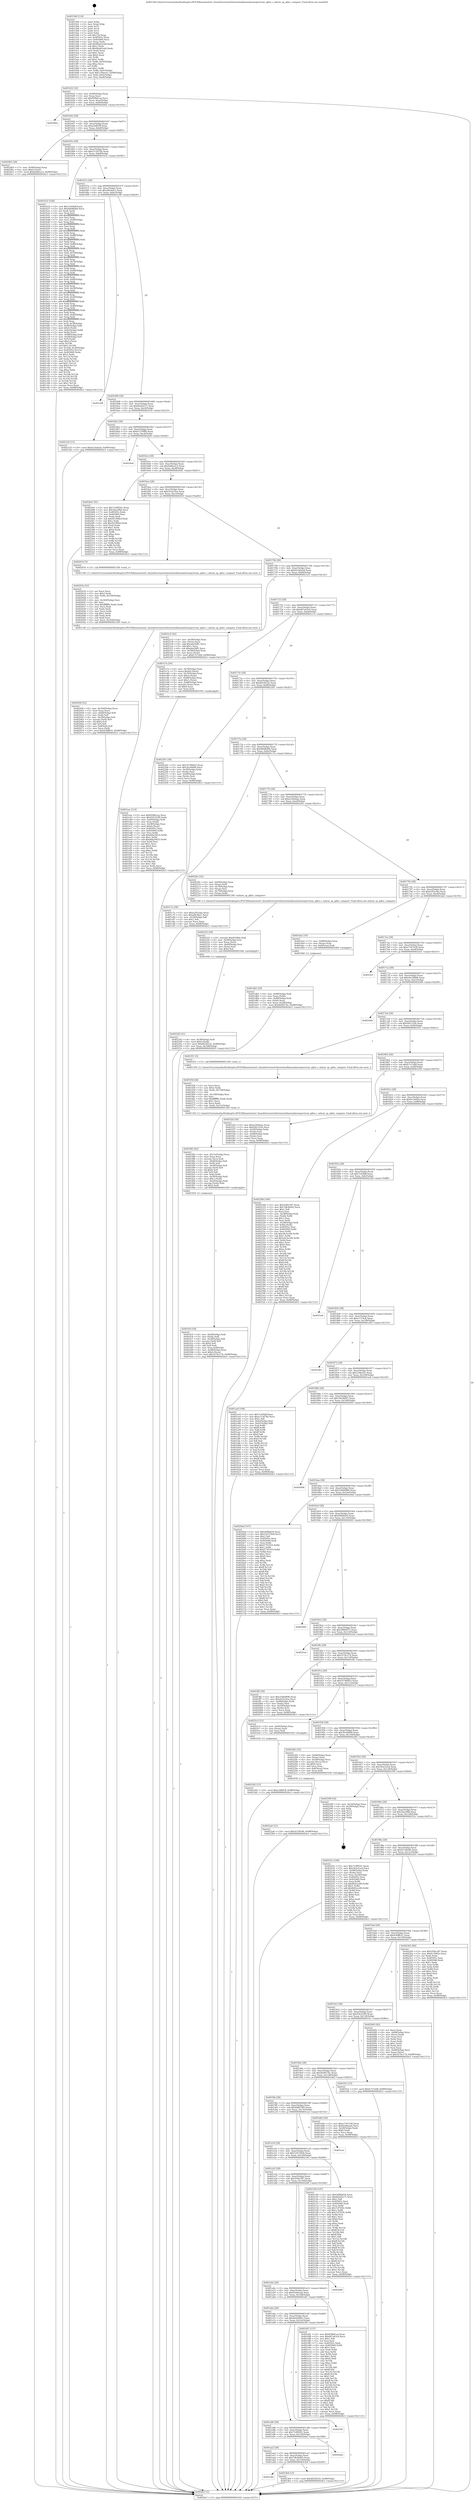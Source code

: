 digraph "0x4015b0" {
  label = "0x4015b0 (/mnt/c/Users/mathe/Desktop/tcc/POCII/binaries/extr_linuxdriversnetethernetmellanoxmlxswspectrum_qdisc.c_mlxsw_sp_qdisc_compare_Final-ollvm.out::main(0))"
  labelloc = "t"
  node[shape=record]

  Entry [label="",width=0.3,height=0.3,shape=circle,fillcolor=black,style=filled]
  "0x401622" [label="{
     0x401622 [32]\l
     | [instrs]\l
     &nbsp;&nbsp;0x401622 \<+6\>: mov -0x98(%rbp),%eax\l
     &nbsp;&nbsp;0x401628 \<+2\>: mov %eax,%ecx\l
     &nbsp;&nbsp;0x40162a \<+6\>: sub $0x85fb61aa,%ecx\l
     &nbsp;&nbsp;0x401630 \<+6\>: mov %eax,-0xac(%rbp)\l
     &nbsp;&nbsp;0x401636 \<+6\>: mov %ecx,-0xb0(%rbp)\l
     &nbsp;&nbsp;0x40163c \<+6\>: je 000000000040260e \<main+0x105e\>\l
  }"]
  "0x40260e" [label="{
     0x40260e\l
  }", style=dashed]
  "0x401642" [label="{
     0x401642 [28]\l
     | [instrs]\l
     &nbsp;&nbsp;0x401642 \<+5\>: jmp 0000000000401647 \<main+0x97\>\l
     &nbsp;&nbsp;0x401647 \<+6\>: mov -0xac(%rbp),%eax\l
     &nbsp;&nbsp;0x40164d \<+5\>: sub $0xa3d8f1ff,%eax\l
     &nbsp;&nbsp;0x401652 \<+6\>: mov %eax,-0xb4(%rbp)\l
     &nbsp;&nbsp;0x401658 \<+6\>: je 00000000004024b5 \<main+0xf05\>\l
  }"]
  Exit [label="",width=0.3,height=0.3,shape=circle,fillcolor=black,style=filled,peripheries=2]
  "0x4024b5" [label="{
     0x4024b5 [28]\l
     | [instrs]\l
     &nbsp;&nbsp;0x4024b5 \<+7\>: mov -0x90(%rbp),%rax\l
     &nbsp;&nbsp;0x4024bc \<+6\>: movl $0x0,(%rax)\l
     &nbsp;&nbsp;0x4024c2 \<+10\>: movl $0xbe80ea12,-0x98(%rbp)\l
     &nbsp;&nbsp;0x4024cc \<+5\>: jmp 00000000004026c5 \<main+0x1115\>\l
  }"]
  "0x40165e" [label="{
     0x40165e [28]\l
     | [instrs]\l
     &nbsp;&nbsp;0x40165e \<+5\>: jmp 0000000000401663 \<main+0xb3\>\l
     &nbsp;&nbsp;0x401663 \<+6\>: mov -0xac(%rbp),%eax\l
     &nbsp;&nbsp;0x401669 \<+5\>: sub $0xa7c3d74b,%eax\l
     &nbsp;&nbsp;0x40166e \<+6\>: mov %eax,-0xb8(%rbp)\l
     &nbsp;&nbsp;0x401674 \<+6\>: je 0000000000401b32 \<main+0x582\>\l
  }"]
  "0x4023d2" [label="{
     0x4023d2 [15]\l
     | [instrs]\l
     &nbsp;&nbsp;0x4023d2 \<+10\>: movl $0xa3d8f1ff,-0x98(%rbp)\l
     &nbsp;&nbsp;0x4023dc \<+5\>: jmp 00000000004026c5 \<main+0x1115\>\l
  }"]
  "0x401b32" [label="{
     0x401b32 [328]\l
     | [instrs]\l
     &nbsp;&nbsp;0x401b32 \<+5\>: mov $0x7c458df,%eax\l
     &nbsp;&nbsp;0x401b37 \<+5\>: mov $0xdf4d8dd4,%ecx\l
     &nbsp;&nbsp;0x401b3c \<+2\>: xor %edx,%edx\l
     &nbsp;&nbsp;0x401b3e \<+3\>: mov %rsp,%rsi\l
     &nbsp;&nbsp;0x401b41 \<+4\>: add $0xfffffffffffffff0,%rsi\l
     &nbsp;&nbsp;0x401b45 \<+3\>: mov %rsi,%rsp\l
     &nbsp;&nbsp;0x401b48 \<+7\>: mov %rsi,-0x90(%rbp)\l
     &nbsp;&nbsp;0x401b4f \<+3\>: mov %rsp,%rsi\l
     &nbsp;&nbsp;0x401b52 \<+4\>: add $0xfffffffffffffff0,%rsi\l
     &nbsp;&nbsp;0x401b56 \<+3\>: mov %rsi,%rsp\l
     &nbsp;&nbsp;0x401b59 \<+3\>: mov %rsp,%rdi\l
     &nbsp;&nbsp;0x401b5c \<+4\>: add $0xfffffffffffffff0,%rdi\l
     &nbsp;&nbsp;0x401b60 \<+3\>: mov %rdi,%rsp\l
     &nbsp;&nbsp;0x401b63 \<+7\>: mov %rdi,-0x88(%rbp)\l
     &nbsp;&nbsp;0x401b6a \<+3\>: mov %rsp,%rdi\l
     &nbsp;&nbsp;0x401b6d \<+4\>: add $0xfffffffffffffff0,%rdi\l
     &nbsp;&nbsp;0x401b71 \<+3\>: mov %rdi,%rsp\l
     &nbsp;&nbsp;0x401b74 \<+4\>: mov %rdi,-0x80(%rbp)\l
     &nbsp;&nbsp;0x401b78 \<+3\>: mov %rsp,%rdi\l
     &nbsp;&nbsp;0x401b7b \<+4\>: add $0xfffffffffffffff0,%rdi\l
     &nbsp;&nbsp;0x401b7f \<+3\>: mov %rdi,%rsp\l
     &nbsp;&nbsp;0x401b82 \<+4\>: mov %rdi,-0x78(%rbp)\l
     &nbsp;&nbsp;0x401b86 \<+3\>: mov %rsp,%rdi\l
     &nbsp;&nbsp;0x401b89 \<+4\>: add $0xfffffffffffffff0,%rdi\l
     &nbsp;&nbsp;0x401b8d \<+3\>: mov %rdi,%rsp\l
     &nbsp;&nbsp;0x401b90 \<+4\>: mov %rdi,-0x70(%rbp)\l
     &nbsp;&nbsp;0x401b94 \<+3\>: mov %rsp,%rdi\l
     &nbsp;&nbsp;0x401b97 \<+4\>: add $0xfffffffffffffff0,%rdi\l
     &nbsp;&nbsp;0x401b9b \<+3\>: mov %rdi,%rsp\l
     &nbsp;&nbsp;0x401b9e \<+4\>: mov %rdi,-0x68(%rbp)\l
     &nbsp;&nbsp;0x401ba2 \<+3\>: mov %rsp,%rdi\l
     &nbsp;&nbsp;0x401ba5 \<+4\>: add $0xfffffffffffffff0,%rdi\l
     &nbsp;&nbsp;0x401ba9 \<+3\>: mov %rdi,%rsp\l
     &nbsp;&nbsp;0x401bac \<+4\>: mov %rdi,-0x60(%rbp)\l
     &nbsp;&nbsp;0x401bb0 \<+3\>: mov %rsp,%rdi\l
     &nbsp;&nbsp;0x401bb3 \<+4\>: add $0xfffffffffffffff0,%rdi\l
     &nbsp;&nbsp;0x401bb7 \<+3\>: mov %rdi,%rsp\l
     &nbsp;&nbsp;0x401bba \<+4\>: mov %rdi,-0x58(%rbp)\l
     &nbsp;&nbsp;0x401bbe \<+3\>: mov %rsp,%rdi\l
     &nbsp;&nbsp;0x401bc1 \<+4\>: add $0xfffffffffffffff0,%rdi\l
     &nbsp;&nbsp;0x401bc5 \<+3\>: mov %rdi,%rsp\l
     &nbsp;&nbsp;0x401bc8 \<+4\>: mov %rdi,-0x50(%rbp)\l
     &nbsp;&nbsp;0x401bcc \<+3\>: mov %rsp,%rdi\l
     &nbsp;&nbsp;0x401bcf \<+4\>: add $0xfffffffffffffff0,%rdi\l
     &nbsp;&nbsp;0x401bd3 \<+3\>: mov %rdi,%rsp\l
     &nbsp;&nbsp;0x401bd6 \<+4\>: mov %rdi,-0x48(%rbp)\l
     &nbsp;&nbsp;0x401bda \<+3\>: mov %rsp,%rdi\l
     &nbsp;&nbsp;0x401bdd \<+4\>: add $0xfffffffffffffff0,%rdi\l
     &nbsp;&nbsp;0x401be1 \<+3\>: mov %rdi,%rsp\l
     &nbsp;&nbsp;0x401be4 \<+4\>: mov %rdi,-0x40(%rbp)\l
     &nbsp;&nbsp;0x401be8 \<+3\>: mov %rsp,%rdi\l
     &nbsp;&nbsp;0x401beb \<+4\>: add $0xfffffffffffffff0,%rdi\l
     &nbsp;&nbsp;0x401bef \<+3\>: mov %rdi,%rsp\l
     &nbsp;&nbsp;0x401bf2 \<+4\>: mov %rdi,-0x38(%rbp)\l
     &nbsp;&nbsp;0x401bf6 \<+7\>: mov -0x90(%rbp),%rdi\l
     &nbsp;&nbsp;0x401bfd \<+6\>: movl $0x0,(%rdi)\l
     &nbsp;&nbsp;0x401c03 \<+7\>: mov -0x9c(%rbp),%r8d\l
     &nbsp;&nbsp;0x401c0a \<+3\>: mov %r8d,(%rsi)\l
     &nbsp;&nbsp;0x401c0d \<+7\>: mov -0x88(%rbp),%rdi\l
     &nbsp;&nbsp;0x401c14 \<+7\>: mov -0xa8(%rbp),%r9\l
     &nbsp;&nbsp;0x401c1b \<+3\>: mov %r9,(%rdi)\l
     &nbsp;&nbsp;0x401c1e \<+3\>: cmpl $0x2,(%rsi)\l
     &nbsp;&nbsp;0x401c21 \<+4\>: setne %r10b\l
     &nbsp;&nbsp;0x401c25 \<+4\>: and $0x1,%r10b\l
     &nbsp;&nbsp;0x401c29 \<+4\>: mov %r10b,-0x29(%rbp)\l
     &nbsp;&nbsp;0x401c2d \<+8\>: mov 0x40505c,%r11d\l
     &nbsp;&nbsp;0x401c35 \<+7\>: mov 0x405060,%ebx\l
     &nbsp;&nbsp;0x401c3c \<+3\>: sub $0x1,%edx\l
     &nbsp;&nbsp;0x401c3f \<+3\>: mov %r11d,%r14d\l
     &nbsp;&nbsp;0x401c42 \<+3\>: add %edx,%r14d\l
     &nbsp;&nbsp;0x401c45 \<+4\>: imul %r14d,%r11d\l
     &nbsp;&nbsp;0x401c49 \<+4\>: and $0x1,%r11d\l
     &nbsp;&nbsp;0x401c4d \<+4\>: cmp $0x0,%r11d\l
     &nbsp;&nbsp;0x401c51 \<+4\>: sete %r10b\l
     &nbsp;&nbsp;0x401c55 \<+3\>: cmp $0xa,%ebx\l
     &nbsp;&nbsp;0x401c58 \<+4\>: setl %r15b\l
     &nbsp;&nbsp;0x401c5c \<+3\>: mov %r10b,%r12b\l
     &nbsp;&nbsp;0x401c5f \<+3\>: and %r15b,%r12b\l
     &nbsp;&nbsp;0x401c62 \<+3\>: xor %r15b,%r10b\l
     &nbsp;&nbsp;0x401c65 \<+3\>: or %r10b,%r12b\l
     &nbsp;&nbsp;0x401c68 \<+4\>: test $0x1,%r12b\l
     &nbsp;&nbsp;0x401c6c \<+3\>: cmovne %ecx,%eax\l
     &nbsp;&nbsp;0x401c6f \<+6\>: mov %eax,-0x98(%rbp)\l
     &nbsp;&nbsp;0x401c75 \<+5\>: jmp 00000000004026c5 \<main+0x1115\>\l
  }"]
  "0x40167a" [label="{
     0x40167a [28]\l
     | [instrs]\l
     &nbsp;&nbsp;0x40167a \<+5\>: jmp 000000000040167f \<main+0xcf\>\l
     &nbsp;&nbsp;0x40167f \<+6\>: mov -0xac(%rbp),%eax\l
     &nbsp;&nbsp;0x401685 \<+5\>: sub $0xaf4c4b21,%eax\l
     &nbsp;&nbsp;0x40168a \<+6\>: mov %eax,-0xbc(%rbp)\l
     &nbsp;&nbsp;0x401690 \<+6\>: je 0000000000401c98 \<main+0x6e8\>\l
  }"]
  "0x401abe" [label="{
     0x401abe\l
  }", style=dashed]
  "0x401c98" [label="{
     0x401c98\l
  }", style=dashed]
  "0x401696" [label="{
     0x401696 [28]\l
     | [instrs]\l
     &nbsp;&nbsp;0x401696 \<+5\>: jmp 000000000040169b \<main+0xeb\>\l
     &nbsp;&nbsp;0x40169b \<+6\>: mov -0xac(%rbp),%eax\l
     &nbsp;&nbsp;0x4016a1 \<+5\>: sub $0xb0a02e71,%eax\l
     &nbsp;&nbsp;0x4016a6 \<+6\>: mov %eax,-0xc0(%rbp)\l
     &nbsp;&nbsp;0x4016ac \<+6\>: je 00000000004021d3 \<main+0xc23\>\l
  }"]
  "0x4023b4" [label="{
     0x4023b4 [15]\l
     | [instrs]\l
     &nbsp;&nbsp;0x4023b4 \<+10\>: movl $0xdf228232,-0x98(%rbp)\l
     &nbsp;&nbsp;0x4023be \<+5\>: jmp 00000000004026c5 \<main+0x1115\>\l
  }"]
  "0x4021d3" [label="{
     0x4021d3 [15]\l
     | [instrs]\l
     &nbsp;&nbsp;0x4021d3 \<+10\>: movl $0xd1cbda5d,-0x98(%rbp)\l
     &nbsp;&nbsp;0x4021dd \<+5\>: jmp 00000000004026c5 \<main+0x1115\>\l
  }"]
  "0x4016b2" [label="{
     0x4016b2 [28]\l
     | [instrs]\l
     &nbsp;&nbsp;0x4016b2 \<+5\>: jmp 00000000004016b7 \<main+0x107\>\l
     &nbsp;&nbsp;0x4016b7 \<+6\>: mov -0xac(%rbp),%eax\l
     &nbsp;&nbsp;0x4016bd \<+5\>: sub $0xb1270f80,%eax\l
     &nbsp;&nbsp;0x4016c2 \<+6\>: mov %eax,-0xc4(%rbp)\l
     &nbsp;&nbsp;0x4016c8 \<+6\>: je 00000000004024a6 \<main+0xef6\>\l
  }"]
  "0x401aa2" [label="{
     0x401aa2 [28]\l
     | [instrs]\l
     &nbsp;&nbsp;0x401aa2 \<+5\>: jmp 0000000000401aa7 \<main+0x4f7\>\l
     &nbsp;&nbsp;0x401aa7 \<+6\>: mov -0xac(%rbp),%eax\l
     &nbsp;&nbsp;0x401aad \<+5\>: sub $0x7db3bd43,%eax\l
     &nbsp;&nbsp;0x401ab2 \<+6\>: mov %eax,-0x154(%rbp)\l
     &nbsp;&nbsp;0x401ab8 \<+6\>: je 00000000004023b4 \<main+0xe04\>\l
  }"]
  "0x4024a6" [label="{
     0x4024a6\l
  }", style=dashed]
  "0x4016ce" [label="{
     0x4016ce [28]\l
     | [instrs]\l
     &nbsp;&nbsp;0x4016ce \<+5\>: jmp 00000000004016d3 \<main+0x123\>\l
     &nbsp;&nbsp;0x4016d3 \<+6\>: mov -0xac(%rbp),%eax\l
     &nbsp;&nbsp;0x4016d9 \<+5\>: sub $0xbe80ea12,%eax\l
     &nbsp;&nbsp;0x4016de \<+6\>: mov %eax,-0xc8(%rbp)\l
     &nbsp;&nbsp;0x4016e4 \<+6\>: je 00000000004024d1 \<main+0xf21\>\l
  }"]
  "0x4026ad" [label="{
     0x4026ad\l
  }", style=dashed]
  "0x4024d1" [label="{
     0x4024d1 [91]\l
     | [instrs]\l
     &nbsp;&nbsp;0x4024d1 \<+5\>: mov $0x71d9f241,%eax\l
     &nbsp;&nbsp;0x4024d6 \<+5\>: mov $0x3facef9d,%ecx\l
     &nbsp;&nbsp;0x4024db \<+7\>: mov 0x40505c,%edx\l
     &nbsp;&nbsp;0x4024e2 \<+7\>: mov 0x405060,%esi\l
     &nbsp;&nbsp;0x4024e9 \<+2\>: mov %edx,%edi\l
     &nbsp;&nbsp;0x4024eb \<+6\>: sub $0x921804cf,%edi\l
     &nbsp;&nbsp;0x4024f1 \<+3\>: sub $0x1,%edi\l
     &nbsp;&nbsp;0x4024f4 \<+6\>: add $0x921804cf,%edi\l
     &nbsp;&nbsp;0x4024fa \<+3\>: imul %edi,%edx\l
     &nbsp;&nbsp;0x4024fd \<+3\>: and $0x1,%edx\l
     &nbsp;&nbsp;0x402500 \<+3\>: cmp $0x0,%edx\l
     &nbsp;&nbsp;0x402503 \<+4\>: sete %r8b\l
     &nbsp;&nbsp;0x402507 \<+3\>: cmp $0xa,%esi\l
     &nbsp;&nbsp;0x40250a \<+4\>: setl %r9b\l
     &nbsp;&nbsp;0x40250e \<+3\>: mov %r8b,%r10b\l
     &nbsp;&nbsp;0x402511 \<+3\>: and %r9b,%r10b\l
     &nbsp;&nbsp;0x402514 \<+3\>: xor %r9b,%r8b\l
     &nbsp;&nbsp;0x402517 \<+3\>: or %r8b,%r10b\l
     &nbsp;&nbsp;0x40251a \<+4\>: test $0x1,%r10b\l
     &nbsp;&nbsp;0x40251e \<+3\>: cmovne %ecx,%eax\l
     &nbsp;&nbsp;0x402521 \<+6\>: mov %eax,-0x98(%rbp)\l
     &nbsp;&nbsp;0x402527 \<+5\>: jmp 00000000004026c5 \<main+0x1115\>\l
  }"]
  "0x4016ea" [label="{
     0x4016ea [28]\l
     | [instrs]\l
     &nbsp;&nbsp;0x4016ea \<+5\>: jmp 00000000004016ef \<main+0x13f\>\l
     &nbsp;&nbsp;0x4016ef \<+6\>: mov -0xac(%rbp),%eax\l
     &nbsp;&nbsp;0x4016f5 \<+5\>: sub $0xcb1b32ee,%eax\l
     &nbsp;&nbsp;0x4016fa \<+6\>: mov %eax,-0xcc(%rbp)\l
     &nbsp;&nbsp;0x401700 \<+6\>: je 0000000000402016 \<main+0xa66\>\l
  }"]
  "0x401a86" [label="{
     0x401a86 [28]\l
     | [instrs]\l
     &nbsp;&nbsp;0x401a86 \<+5\>: jmp 0000000000401a8b \<main+0x4db\>\l
     &nbsp;&nbsp;0x401a8b \<+6\>: mov -0xac(%rbp),%eax\l
     &nbsp;&nbsp;0x401a91 \<+5\>: sub $0x71d9f241,%eax\l
     &nbsp;&nbsp;0x401a96 \<+6\>: mov %eax,-0x150(%rbp)\l
     &nbsp;&nbsp;0x401a9c \<+6\>: je 00000000004026ad \<main+0x10fd\>\l
  }"]
  "0x402016" [label="{
     0x402016 [5]\l
     | [instrs]\l
     &nbsp;&nbsp;0x402016 \<+5\>: call 0000000000401160 \<next_i\>\l
     | [calls]\l
     &nbsp;&nbsp;0x401160 \{1\} (/mnt/c/Users/mathe/Desktop/tcc/POCII/binaries/extr_linuxdriversnetethernetmellanoxmlxswspectrum_qdisc.c_mlxsw_sp_qdisc_compare_Final-ollvm.out::next_i)\l
  }"]
  "0x401706" [label="{
     0x401706 [28]\l
     | [instrs]\l
     &nbsp;&nbsp;0x401706 \<+5\>: jmp 000000000040170b \<main+0x15b\>\l
     &nbsp;&nbsp;0x40170b \<+6\>: mov -0xac(%rbp),%eax\l
     &nbsp;&nbsp;0x401711 \<+5\>: sub $0xd1cbda5d,%eax\l
     &nbsp;&nbsp;0x401716 \<+6\>: mov %eax,-0xd0(%rbp)\l
     &nbsp;&nbsp;0x40171c \<+6\>: je 00000000004021e2 \<main+0xc32\>\l
  }"]
  "0x4023f0" [label="{
     0x4023f0\l
  }", style=dashed]
  "0x4021e2" [label="{
     0x4021e2 [42]\l
     | [instrs]\l
     &nbsp;&nbsp;0x4021e2 \<+4\>: mov -0x58(%rbp),%rax\l
     &nbsp;&nbsp;0x4021e6 \<+2\>: mov (%rax),%ecx\l
     &nbsp;&nbsp;0x4021e8 \<+6\>: add $0xa6a5bff1,%ecx\l
     &nbsp;&nbsp;0x4021ee \<+3\>: add $0x1,%ecx\l
     &nbsp;&nbsp;0x4021f1 \<+6\>: sub $0xa6a5bff1,%ecx\l
     &nbsp;&nbsp;0x4021f7 \<+4\>: mov -0x58(%rbp),%rax\l
     &nbsp;&nbsp;0x4021fb \<+2\>: mov %ecx,(%rax)\l
     &nbsp;&nbsp;0x4021fd \<+10\>: movl $0xfc7e7eb8,-0x98(%rbp)\l
     &nbsp;&nbsp;0x402207 \<+5\>: jmp 00000000004026c5 \<main+0x1115\>\l
  }"]
  "0x401722" [label="{
     0x401722 [28]\l
     | [instrs]\l
     &nbsp;&nbsp;0x401722 \<+5\>: jmp 0000000000401727 \<main+0x177\>\l
     &nbsp;&nbsp;0x401727 \<+6\>: mov -0xac(%rbp),%eax\l
     &nbsp;&nbsp;0x40172d \<+5\>: sub $0xd67a63c4,%eax\l
     &nbsp;&nbsp;0x401732 \<+6\>: mov %eax,-0xd4(%rbp)\l
     &nbsp;&nbsp;0x401738 \<+6\>: je 0000000000401e7a \<main+0x8ca\>\l
  }"]
  "0x4022a6" [label="{
     0x4022a6 [15]\l
     | [instrs]\l
     &nbsp;&nbsp;0x4022a6 \<+10\>: movl $0x427dfc96,-0x98(%rbp)\l
     &nbsp;&nbsp;0x4022b0 \<+5\>: jmp 00000000004026c5 \<main+0x1115\>\l
  }"]
  "0x401e7a" [label="{
     0x401e7a [50]\l
     | [instrs]\l
     &nbsp;&nbsp;0x401e7a \<+4\>: mov -0x78(%rbp),%rax\l
     &nbsp;&nbsp;0x401e7e \<+7\>: movq $0x64,(%rax)\l
     &nbsp;&nbsp;0x401e85 \<+4\>: mov -0x70(%rbp),%rax\l
     &nbsp;&nbsp;0x401e89 \<+6\>: movl $0x0,(%rax)\l
     &nbsp;&nbsp;0x401e8f \<+4\>: mov -0x68(%rbp),%rax\l
     &nbsp;&nbsp;0x401e93 \<+6\>: movl $0x1,(%rax)\l
     &nbsp;&nbsp;0x401e99 \<+4\>: mov -0x68(%rbp),%rax\l
     &nbsp;&nbsp;0x401e9d \<+3\>: movslq (%rax),%rax\l
     &nbsp;&nbsp;0x401ea0 \<+4\>: shl $0x4,%rax\l
     &nbsp;&nbsp;0x401ea4 \<+3\>: mov %rax,%rdi\l
     &nbsp;&nbsp;0x401ea7 \<+5\>: call 0000000000401050 \<malloc@plt\>\l
     | [calls]\l
     &nbsp;&nbsp;0x401050 \{1\} (unknown)\l
  }"]
  "0x40173e" [label="{
     0x40173e [28]\l
     | [instrs]\l
     &nbsp;&nbsp;0x40173e \<+5\>: jmp 0000000000401743 \<main+0x193\>\l
     &nbsp;&nbsp;0x401743 \<+6\>: mov -0xac(%rbp),%eax\l
     &nbsp;&nbsp;0x401749 \<+5\>: sub $0xdf228232,%eax\l
     &nbsp;&nbsp;0x40174e \<+6\>: mov %eax,-0xd8(%rbp)\l
     &nbsp;&nbsp;0x401754 \<+6\>: je 0000000000402261 \<main+0xcb1\>\l
  }"]
  "0x402242" [label="{
     0x402242 [31]\l
     | [instrs]\l
     &nbsp;&nbsp;0x402242 \<+4\>: mov -0x38(%rbp),%rdi\l
     &nbsp;&nbsp;0x402246 \<+6\>: movl $0x0,(%rdi)\l
     &nbsp;&nbsp;0x40224c \<+10\>: movl $0xdf228232,-0x98(%rbp)\l
     &nbsp;&nbsp;0x402256 \<+6\>: mov %eax,-0x168(%rbp)\l
     &nbsp;&nbsp;0x40225c \<+5\>: jmp 00000000004026c5 \<main+0x1115\>\l
  }"]
  "0x402261" [label="{
     0x402261 [36]\l
     | [instrs]\l
     &nbsp;&nbsp;0x402261 \<+5\>: mov $0x35789d55,%eax\l
     &nbsp;&nbsp;0x402266 \<+5\>: mov $0x3b16fd90,%ecx\l
     &nbsp;&nbsp;0x40226b \<+4\>: mov -0x38(%rbp),%rdx\l
     &nbsp;&nbsp;0x40226f \<+2\>: mov (%rdx),%esi\l
     &nbsp;&nbsp;0x402271 \<+4\>: mov -0x68(%rbp),%rdx\l
     &nbsp;&nbsp;0x402275 \<+2\>: cmp (%rdx),%esi\l
     &nbsp;&nbsp;0x402277 \<+3\>: cmovl %ecx,%eax\l
     &nbsp;&nbsp;0x40227a \<+6\>: mov %eax,-0x98(%rbp)\l
     &nbsp;&nbsp;0x402280 \<+5\>: jmp 00000000004026c5 \<main+0x1115\>\l
  }"]
  "0x40175a" [label="{
     0x40175a [28]\l
     | [instrs]\l
     &nbsp;&nbsp;0x40175a \<+5\>: jmp 000000000040175f \<main+0x1af\>\l
     &nbsp;&nbsp;0x40175f \<+6\>: mov -0xac(%rbp),%eax\l
     &nbsp;&nbsp;0x401765 \<+5\>: sub $0xdf4d8dd4,%eax\l
     &nbsp;&nbsp;0x40176a \<+6\>: mov %eax,-0xdc(%rbp)\l
     &nbsp;&nbsp;0x401770 \<+6\>: je 0000000000401c7a \<main+0x6ca\>\l
  }"]
  "0x402225" [label="{
     0x402225 [29]\l
     | [instrs]\l
     &nbsp;&nbsp;0x402225 \<+10\>: movabs $0x4030b6,%rdi\l
     &nbsp;&nbsp;0x40222f \<+4\>: mov -0x40(%rbp),%rsi\l
     &nbsp;&nbsp;0x402233 \<+2\>: mov %eax,(%rsi)\l
     &nbsp;&nbsp;0x402235 \<+4\>: mov -0x40(%rbp),%rsi\l
     &nbsp;&nbsp;0x402239 \<+2\>: mov (%rsi),%esi\l
     &nbsp;&nbsp;0x40223b \<+2\>: mov $0x0,%al\l
     &nbsp;&nbsp;0x40223d \<+5\>: call 0000000000401040 \<printf@plt\>\l
     | [calls]\l
     &nbsp;&nbsp;0x401040 \{1\} (unknown)\l
  }"]
  "0x401c7a" [label="{
     0x401c7a [30]\l
     | [instrs]\l
     &nbsp;&nbsp;0x401c7a \<+5\>: mov $0xe2f5a3ba,%eax\l
     &nbsp;&nbsp;0x401c7f \<+5\>: mov $0xaf4c4b21,%ecx\l
     &nbsp;&nbsp;0x401c84 \<+3\>: mov -0x29(%rbp),%dl\l
     &nbsp;&nbsp;0x401c87 \<+3\>: test $0x1,%dl\l
     &nbsp;&nbsp;0x401c8a \<+3\>: cmovne %ecx,%eax\l
     &nbsp;&nbsp;0x401c8d \<+6\>: mov %eax,-0x98(%rbp)\l
     &nbsp;&nbsp;0x401c93 \<+5\>: jmp 00000000004026c5 \<main+0x1115\>\l
  }"]
  "0x401776" [label="{
     0x401776 [28]\l
     | [instrs]\l
     &nbsp;&nbsp;0x401776 \<+5\>: jmp 000000000040177b \<main+0x1cb\>\l
     &nbsp;&nbsp;0x40177b \<+6\>: mov -0xac(%rbp),%eax\l
     &nbsp;&nbsp;0x401781 \<+5\>: sub $0xe230ebae,%eax\l
     &nbsp;&nbsp;0x401786 \<+6\>: mov %eax,-0xe0(%rbp)\l
     &nbsp;&nbsp;0x40178c \<+6\>: je 000000000040220c \<main+0xc5c\>\l
  }"]
  "0x40204f" [label="{
     0x40204f [52]\l
     | [instrs]\l
     &nbsp;&nbsp;0x40204f \<+6\>: mov -0x164(%rbp),%ecx\l
     &nbsp;&nbsp;0x402055 \<+3\>: imul %eax,%ecx\l
     &nbsp;&nbsp;0x402058 \<+4\>: mov -0x60(%rbp),%r8\l
     &nbsp;&nbsp;0x40205c \<+3\>: mov (%r8),%r8\l
     &nbsp;&nbsp;0x40205f \<+4\>: mov -0x58(%rbp),%r9\l
     &nbsp;&nbsp;0x402063 \<+3\>: movslq (%r9),%r9\l
     &nbsp;&nbsp;0x402066 \<+4\>: shl $0x4,%r9\l
     &nbsp;&nbsp;0x40206a \<+3\>: add %r9,%r8\l
     &nbsp;&nbsp;0x40206d \<+4\>: mov 0x8(%r8),%r8\l
     &nbsp;&nbsp;0x402071 \<+3\>: mov %ecx,(%r8)\l
     &nbsp;&nbsp;0x402074 \<+10\>: movl $0x436ffb31,-0x98(%rbp)\l
     &nbsp;&nbsp;0x40207e \<+5\>: jmp 00000000004026c5 \<main+0x1115\>\l
  }"]
  "0x40220c" [label="{
     0x40220c [25]\l
     | [instrs]\l
     &nbsp;&nbsp;0x40220c \<+4\>: mov -0x60(%rbp),%rax\l
     &nbsp;&nbsp;0x402210 \<+3\>: mov (%rax),%rdi\l
     &nbsp;&nbsp;0x402213 \<+4\>: mov -0x78(%rbp),%rax\l
     &nbsp;&nbsp;0x402217 \<+3\>: mov (%rax),%rsi\l
     &nbsp;&nbsp;0x40221a \<+4\>: mov -0x70(%rbp),%rax\l
     &nbsp;&nbsp;0x40221e \<+2\>: mov (%rax),%edx\l
     &nbsp;&nbsp;0x402220 \<+5\>: call 0000000000401240 \<mlxsw_sp_qdisc_compare\>\l
     | [calls]\l
     &nbsp;&nbsp;0x401240 \{1\} (/mnt/c/Users/mathe/Desktop/tcc/POCII/binaries/extr_linuxdriversnetethernetmellanoxmlxswspectrum_qdisc.c_mlxsw_sp_qdisc_compare_Final-ollvm.out::mlxsw_sp_qdisc_compare)\l
  }"]
  "0x401792" [label="{
     0x401792 [28]\l
     | [instrs]\l
     &nbsp;&nbsp;0x401792 \<+5\>: jmp 0000000000401797 \<main+0x1e7\>\l
     &nbsp;&nbsp;0x401797 \<+6\>: mov -0xac(%rbp),%eax\l
     &nbsp;&nbsp;0x40179d \<+5\>: sub $0xe2f5a3ba,%eax\l
     &nbsp;&nbsp;0x4017a2 \<+6\>: mov %eax,-0xe4(%rbp)\l
     &nbsp;&nbsp;0x4017a8 \<+6\>: je 0000000000401da2 \<main+0x7f2\>\l
  }"]
  "0x40201b" [label="{
     0x40201b [52]\l
     | [instrs]\l
     &nbsp;&nbsp;0x40201b \<+2\>: xor %ecx,%ecx\l
     &nbsp;&nbsp;0x40201d \<+5\>: mov $0x2,%edx\l
     &nbsp;&nbsp;0x402022 \<+6\>: mov %edx,-0x160(%rbp)\l
     &nbsp;&nbsp;0x402028 \<+1\>: cltd\l
     &nbsp;&nbsp;0x402029 \<+6\>: mov -0x160(%rbp),%esi\l
     &nbsp;&nbsp;0x40202f \<+2\>: idiv %esi\l
     &nbsp;&nbsp;0x402031 \<+6\>: imul $0xfffffffe,%edx,%edx\l
     &nbsp;&nbsp;0x402037 \<+2\>: mov %ecx,%edi\l
     &nbsp;&nbsp;0x402039 \<+2\>: sub %edx,%edi\l
     &nbsp;&nbsp;0x40203b \<+2\>: mov %ecx,%edx\l
     &nbsp;&nbsp;0x40203d \<+3\>: sub $0x1,%edx\l
     &nbsp;&nbsp;0x402040 \<+2\>: add %edx,%edi\l
     &nbsp;&nbsp;0x402042 \<+2\>: sub %edi,%ecx\l
     &nbsp;&nbsp;0x402044 \<+6\>: mov %ecx,-0x164(%rbp)\l
     &nbsp;&nbsp;0x40204a \<+5\>: call 0000000000401160 \<next_i\>\l
     | [calls]\l
     &nbsp;&nbsp;0x401160 \{1\} (/mnt/c/Users/mathe/Desktop/tcc/POCII/binaries/extr_linuxdriversnetethernetmellanoxmlxswspectrum_qdisc.c_mlxsw_sp_qdisc_compare_Final-ollvm.out::next_i)\l
  }"]
  "0x401da2" [label="{
     0x401da2 [19]\l
     | [instrs]\l
     &nbsp;&nbsp;0x401da2 \<+7\>: mov -0x88(%rbp),%rax\l
     &nbsp;&nbsp;0x401da9 \<+3\>: mov (%rax),%rax\l
     &nbsp;&nbsp;0x401dac \<+4\>: mov 0x8(%rax),%rdi\l
     &nbsp;&nbsp;0x401db0 \<+5\>: call 0000000000401060 \<atoi@plt\>\l
     | [calls]\l
     &nbsp;&nbsp;0x401060 \{1\} (unknown)\l
  }"]
  "0x4017ae" [label="{
     0x4017ae [28]\l
     | [instrs]\l
     &nbsp;&nbsp;0x4017ae \<+5\>: jmp 00000000004017b3 \<main+0x203\>\l
     &nbsp;&nbsp;0x4017b3 \<+6\>: mov -0xac(%rbp),%eax\l
     &nbsp;&nbsp;0x4017b9 \<+5\>: sub $0xe7187a38,%eax\l
     &nbsp;&nbsp;0x4017be \<+6\>: mov %eax,-0xe8(%rbp)\l
     &nbsp;&nbsp;0x4017c4 \<+6\>: je 00000000004023e1 \<main+0xe31\>\l
  }"]
  "0x401fc0" [label="{
     0x401fc0 [50]\l
     | [instrs]\l
     &nbsp;&nbsp;0x401fc0 \<+4\>: mov -0x60(%rbp),%rdi\l
     &nbsp;&nbsp;0x401fc4 \<+3\>: mov (%rdi),%rdi\l
     &nbsp;&nbsp;0x401fc7 \<+4\>: mov -0x58(%rbp),%r8\l
     &nbsp;&nbsp;0x401fcb \<+3\>: movslq (%r8),%r8\l
     &nbsp;&nbsp;0x401fce \<+4\>: shl $0x4,%r8\l
     &nbsp;&nbsp;0x401fd2 \<+3\>: add %r8,%rdi\l
     &nbsp;&nbsp;0x401fd5 \<+4\>: mov %rax,0x8(%rdi)\l
     &nbsp;&nbsp;0x401fd9 \<+4\>: mov -0x48(%rbp),%rax\l
     &nbsp;&nbsp;0x401fdd \<+6\>: movl $0x0,(%rax)\l
     &nbsp;&nbsp;0x401fe3 \<+10\>: movl $0x327bc174,-0x98(%rbp)\l
     &nbsp;&nbsp;0x401fed \<+5\>: jmp 00000000004026c5 \<main+0x1115\>\l
  }"]
  "0x4023e1" [label="{
     0x4023e1\l
  }", style=dashed]
  "0x4017ca" [label="{
     0x4017ca [28]\l
     | [instrs]\l
     &nbsp;&nbsp;0x4017ca \<+5\>: jmp 00000000004017cf \<main+0x21f\>\l
     &nbsp;&nbsp;0x4017cf \<+6\>: mov -0xac(%rbp),%eax\l
     &nbsp;&nbsp;0x4017d5 \<+5\>: sub $0xe9e39bb8,%eax\l
     &nbsp;&nbsp;0x4017da \<+6\>: mov %eax,-0xec(%rbp)\l
     &nbsp;&nbsp;0x4017e0 \<+6\>: je 0000000000402446 \<main+0xe96\>\l
  }"]
  "0x401f82" [label="{
     0x401f82 [62]\l
     | [instrs]\l
     &nbsp;&nbsp;0x401f82 \<+6\>: mov -0x15c(%rbp),%ecx\l
     &nbsp;&nbsp;0x401f88 \<+3\>: imul %eax,%ecx\l
     &nbsp;&nbsp;0x401f8b \<+3\>: movslq %ecx,%rdi\l
     &nbsp;&nbsp;0x401f8e \<+4\>: mov -0x60(%rbp),%r8\l
     &nbsp;&nbsp;0x401f92 \<+3\>: mov (%r8),%r8\l
     &nbsp;&nbsp;0x401f95 \<+4\>: mov -0x58(%rbp),%r9\l
     &nbsp;&nbsp;0x401f99 \<+3\>: movslq (%r9),%r9\l
     &nbsp;&nbsp;0x401f9c \<+4\>: shl $0x4,%r9\l
     &nbsp;&nbsp;0x401fa0 \<+3\>: add %r9,%r8\l
     &nbsp;&nbsp;0x401fa3 \<+3\>: mov %rdi,(%r8)\l
     &nbsp;&nbsp;0x401fa6 \<+4\>: mov -0x50(%rbp),%rdi\l
     &nbsp;&nbsp;0x401faa \<+6\>: movl $0x1,(%rdi)\l
     &nbsp;&nbsp;0x401fb0 \<+4\>: mov -0x50(%rbp),%rdi\l
     &nbsp;&nbsp;0x401fb4 \<+3\>: movslq (%rdi),%rdi\l
     &nbsp;&nbsp;0x401fb7 \<+4\>: shl $0x2,%rdi\l
     &nbsp;&nbsp;0x401fbb \<+5\>: call 0000000000401050 \<malloc@plt\>\l
     | [calls]\l
     &nbsp;&nbsp;0x401050 \{1\} (unknown)\l
  }"]
  "0x402446" [label="{
     0x402446\l
  }", style=dashed]
  "0x4017e6" [label="{
     0x4017e6 [28]\l
     | [instrs]\l
     &nbsp;&nbsp;0x4017e6 \<+5\>: jmp 00000000004017eb \<main+0x23b\>\l
     &nbsp;&nbsp;0x4017eb \<+6\>: mov -0xac(%rbp),%eax\l
     &nbsp;&nbsp;0x4017f1 \<+5\>: sub $0xf281319e,%eax\l
     &nbsp;&nbsp;0x4017f6 \<+6\>: mov %eax,-0xf0(%rbp)\l
     &nbsp;&nbsp;0x4017fc \<+6\>: je 0000000000401f51 \<main+0x9a1\>\l
  }"]
  "0x401f56" [label="{
     0x401f56 [44]\l
     | [instrs]\l
     &nbsp;&nbsp;0x401f56 \<+2\>: xor %ecx,%ecx\l
     &nbsp;&nbsp;0x401f58 \<+5\>: mov $0x2,%edx\l
     &nbsp;&nbsp;0x401f5d \<+6\>: mov %edx,-0x158(%rbp)\l
     &nbsp;&nbsp;0x401f63 \<+1\>: cltd\l
     &nbsp;&nbsp;0x401f64 \<+6\>: mov -0x158(%rbp),%esi\l
     &nbsp;&nbsp;0x401f6a \<+2\>: idiv %esi\l
     &nbsp;&nbsp;0x401f6c \<+6\>: imul $0xfffffffe,%edx,%edx\l
     &nbsp;&nbsp;0x401f72 \<+3\>: sub $0x1,%ecx\l
     &nbsp;&nbsp;0x401f75 \<+2\>: sub %ecx,%edx\l
     &nbsp;&nbsp;0x401f77 \<+6\>: mov %edx,-0x15c(%rbp)\l
     &nbsp;&nbsp;0x401f7d \<+5\>: call 0000000000401160 \<next_i\>\l
     | [calls]\l
     &nbsp;&nbsp;0x401160 \{1\} (/mnt/c/Users/mathe/Desktop/tcc/POCII/binaries/extr_linuxdriversnetethernetmellanoxmlxswspectrum_qdisc.c_mlxsw_sp_qdisc_compare_Final-ollvm.out::next_i)\l
  }"]
  "0x401f51" [label="{
     0x401f51 [5]\l
     | [instrs]\l
     &nbsp;&nbsp;0x401f51 \<+5\>: call 0000000000401160 \<next_i\>\l
     | [calls]\l
     &nbsp;&nbsp;0x401160 \{1\} (/mnt/c/Users/mathe/Desktop/tcc/POCII/binaries/extr_linuxdriversnetethernetmellanoxmlxswspectrum_qdisc.c_mlxsw_sp_qdisc_compare_Final-ollvm.out::next_i)\l
  }"]
  "0x401802" [label="{
     0x401802 [28]\l
     | [instrs]\l
     &nbsp;&nbsp;0x401802 \<+5\>: jmp 0000000000401807 \<main+0x257\>\l
     &nbsp;&nbsp;0x401807 \<+6\>: mov -0xac(%rbp),%eax\l
     &nbsp;&nbsp;0x40180d \<+5\>: sub $0xfc7e7eb8,%eax\l
     &nbsp;&nbsp;0x401812 \<+6\>: mov %eax,-0xf4(%rbp)\l
     &nbsp;&nbsp;0x401818 \<+6\>: je 0000000000401f2d \<main+0x97d\>\l
  }"]
  "0x401eac" [label="{
     0x401eac [114]\l
     | [instrs]\l
     &nbsp;&nbsp;0x401eac \<+5\>: mov $0x85fb61aa,%ecx\l
     &nbsp;&nbsp;0x401eb1 \<+5\>: mov $0x45b322f9,%edx\l
     &nbsp;&nbsp;0x401eb6 \<+4\>: mov -0x60(%rbp),%rdi\l
     &nbsp;&nbsp;0x401eba \<+3\>: mov %rax,(%rdi)\l
     &nbsp;&nbsp;0x401ebd \<+4\>: mov -0x58(%rbp),%rax\l
     &nbsp;&nbsp;0x401ec1 \<+6\>: movl $0x0,(%rax)\l
     &nbsp;&nbsp;0x401ec7 \<+7\>: mov 0x40505c,%esi\l
     &nbsp;&nbsp;0x401ece \<+8\>: mov 0x405060,%r8d\l
     &nbsp;&nbsp;0x401ed6 \<+3\>: mov %esi,%r9d\l
     &nbsp;&nbsp;0x401ed9 \<+7\>: add $0x66b29433,%r9d\l
     &nbsp;&nbsp;0x401ee0 \<+4\>: sub $0x1,%r9d\l
     &nbsp;&nbsp;0x401ee4 \<+7\>: sub $0x66b29433,%r9d\l
     &nbsp;&nbsp;0x401eeb \<+4\>: imul %r9d,%esi\l
     &nbsp;&nbsp;0x401eef \<+3\>: and $0x1,%esi\l
     &nbsp;&nbsp;0x401ef2 \<+3\>: cmp $0x0,%esi\l
     &nbsp;&nbsp;0x401ef5 \<+4\>: sete %r10b\l
     &nbsp;&nbsp;0x401ef9 \<+4\>: cmp $0xa,%r8d\l
     &nbsp;&nbsp;0x401efd \<+4\>: setl %r11b\l
     &nbsp;&nbsp;0x401f01 \<+3\>: mov %r10b,%bl\l
     &nbsp;&nbsp;0x401f04 \<+3\>: and %r11b,%bl\l
     &nbsp;&nbsp;0x401f07 \<+3\>: xor %r11b,%r10b\l
     &nbsp;&nbsp;0x401f0a \<+3\>: or %r10b,%bl\l
     &nbsp;&nbsp;0x401f0d \<+3\>: test $0x1,%bl\l
     &nbsp;&nbsp;0x401f10 \<+3\>: cmovne %edx,%ecx\l
     &nbsp;&nbsp;0x401f13 \<+6\>: mov %ecx,-0x98(%rbp)\l
     &nbsp;&nbsp;0x401f19 \<+5\>: jmp 00000000004026c5 \<main+0x1115\>\l
  }"]
  "0x401f2d" [label="{
     0x401f2d [36]\l
     | [instrs]\l
     &nbsp;&nbsp;0x401f2d \<+5\>: mov $0xe230ebae,%eax\l
     &nbsp;&nbsp;0x401f32 \<+5\>: mov $0xf281319e,%ecx\l
     &nbsp;&nbsp;0x401f37 \<+4\>: mov -0x58(%rbp),%rdx\l
     &nbsp;&nbsp;0x401f3b \<+2\>: mov (%rdx),%esi\l
     &nbsp;&nbsp;0x401f3d \<+4\>: mov -0x68(%rbp),%rdx\l
     &nbsp;&nbsp;0x401f41 \<+2\>: cmp (%rdx),%esi\l
     &nbsp;&nbsp;0x401f43 \<+3\>: cmovl %ecx,%eax\l
     &nbsp;&nbsp;0x401f46 \<+6\>: mov %eax,-0x98(%rbp)\l
     &nbsp;&nbsp;0x401f4c \<+5\>: jmp 00000000004026c5 \<main+0x1115\>\l
  }"]
  "0x40181e" [label="{
     0x40181e [28]\l
     | [instrs]\l
     &nbsp;&nbsp;0x40181e \<+5\>: jmp 0000000000401823 \<main+0x273\>\l
     &nbsp;&nbsp;0x401823 \<+6\>: mov -0xac(%rbp),%eax\l
     &nbsp;&nbsp;0x401829 \<+5\>: sub $0xfcc5692a,%eax\l
     &nbsp;&nbsp;0x40182e \<+6\>: mov %eax,-0xf8(%rbp)\l
     &nbsp;&nbsp;0x401834 \<+6\>: je 000000000040230b \<main+0xd5b\>\l
  }"]
  "0x401a6a" [label="{
     0x401a6a [28]\l
     | [instrs]\l
     &nbsp;&nbsp;0x401a6a \<+5\>: jmp 0000000000401a6f \<main+0x4bf\>\l
     &nbsp;&nbsp;0x401a6f \<+6\>: mov -0xac(%rbp),%eax\l
     &nbsp;&nbsp;0x401a75 \<+5\>: sub $0x66eb46b3,%eax\l
     &nbsp;&nbsp;0x401a7a \<+6\>: mov %eax,-0x14c(%rbp)\l
     &nbsp;&nbsp;0x401a80 \<+6\>: je 00000000004023f0 \<main+0xe40\>\l
  }"]
  "0x40230b" [label="{
     0x40230b [169]\l
     | [instrs]\l
     &nbsp;&nbsp;0x40230b \<+5\>: mov $0x5f3bc587,%eax\l
     &nbsp;&nbsp;0x402310 \<+5\>: mov $0x7db3bd43,%ecx\l
     &nbsp;&nbsp;0x402315 \<+2\>: mov $0x1,%dl\l
     &nbsp;&nbsp;0x402317 \<+2\>: xor %esi,%esi\l
     &nbsp;&nbsp;0x402319 \<+4\>: mov -0x38(%rbp),%rdi\l
     &nbsp;&nbsp;0x40231d \<+3\>: mov (%rdi),%r8d\l
     &nbsp;&nbsp;0x402320 \<+3\>: sub $0x1,%esi\l
     &nbsp;&nbsp;0x402323 \<+3\>: sub %esi,%r8d\l
     &nbsp;&nbsp;0x402326 \<+4\>: mov -0x38(%rbp),%rdi\l
     &nbsp;&nbsp;0x40232a \<+3\>: mov %r8d,(%rdi)\l
     &nbsp;&nbsp;0x40232d \<+7\>: mov 0x40505c,%esi\l
     &nbsp;&nbsp;0x402334 \<+8\>: mov 0x405060,%r8d\l
     &nbsp;&nbsp;0x40233c \<+3\>: mov %esi,%r9d\l
     &nbsp;&nbsp;0x40233f \<+7\>: sub $0xc0e3e184,%r9d\l
     &nbsp;&nbsp;0x402346 \<+4\>: sub $0x1,%r9d\l
     &nbsp;&nbsp;0x40234a \<+7\>: add $0xc0e3e184,%r9d\l
     &nbsp;&nbsp;0x402351 \<+4\>: imul %r9d,%esi\l
     &nbsp;&nbsp;0x402355 \<+3\>: and $0x1,%esi\l
     &nbsp;&nbsp;0x402358 \<+3\>: cmp $0x0,%esi\l
     &nbsp;&nbsp;0x40235b \<+4\>: sete %r10b\l
     &nbsp;&nbsp;0x40235f \<+4\>: cmp $0xa,%r8d\l
     &nbsp;&nbsp;0x402363 \<+4\>: setl %r11b\l
     &nbsp;&nbsp;0x402367 \<+3\>: mov %r10b,%bl\l
     &nbsp;&nbsp;0x40236a \<+3\>: xor $0xff,%bl\l
     &nbsp;&nbsp;0x40236d \<+3\>: mov %r11b,%r14b\l
     &nbsp;&nbsp;0x402370 \<+4\>: xor $0xff,%r14b\l
     &nbsp;&nbsp;0x402374 \<+3\>: xor $0x0,%dl\l
     &nbsp;&nbsp;0x402377 \<+3\>: mov %bl,%r15b\l
     &nbsp;&nbsp;0x40237a \<+4\>: and $0x0,%r15b\l
     &nbsp;&nbsp;0x40237e \<+3\>: and %dl,%r10b\l
     &nbsp;&nbsp;0x402381 \<+3\>: mov %r14b,%r12b\l
     &nbsp;&nbsp;0x402384 \<+4\>: and $0x0,%r12b\l
     &nbsp;&nbsp;0x402388 \<+3\>: and %dl,%r11b\l
     &nbsp;&nbsp;0x40238b \<+3\>: or %r10b,%r15b\l
     &nbsp;&nbsp;0x40238e \<+3\>: or %r11b,%r12b\l
     &nbsp;&nbsp;0x402391 \<+3\>: xor %r12b,%r15b\l
     &nbsp;&nbsp;0x402394 \<+3\>: or %r14b,%bl\l
     &nbsp;&nbsp;0x402397 \<+3\>: xor $0xff,%bl\l
     &nbsp;&nbsp;0x40239a \<+3\>: or $0x0,%dl\l
     &nbsp;&nbsp;0x40239d \<+2\>: and %dl,%bl\l
     &nbsp;&nbsp;0x40239f \<+3\>: or %bl,%r15b\l
     &nbsp;&nbsp;0x4023a2 \<+4\>: test $0x1,%r15b\l
     &nbsp;&nbsp;0x4023a6 \<+3\>: cmovne %ecx,%eax\l
     &nbsp;&nbsp;0x4023a9 \<+6\>: mov %eax,-0x98(%rbp)\l
     &nbsp;&nbsp;0x4023af \<+5\>: jmp 00000000004026c5 \<main+0x1115\>\l
  }"]
  "0x40183a" [label="{
     0x40183a [28]\l
     | [instrs]\l
     &nbsp;&nbsp;0x40183a \<+5\>: jmp 000000000040183f \<main+0x28f\>\l
     &nbsp;&nbsp;0x40183f \<+6\>: mov -0xac(%rbp),%eax\l
     &nbsp;&nbsp;0x401845 \<+5\>: sub $0x7c458df,%eax\l
     &nbsp;&nbsp;0x40184a \<+6\>: mov %eax,-0xfc(%rbp)\l
     &nbsp;&nbsp;0x401850 \<+6\>: je 00000000004025a8 \<main+0xff8\>\l
  }"]
  "0x401df1" [label="{
     0x401df1 [137]\l
     | [instrs]\l
     &nbsp;&nbsp;0x401df1 \<+5\>: mov $0x85fb61aa,%eax\l
     &nbsp;&nbsp;0x401df6 \<+5\>: mov $0xd67a63c4,%ecx\l
     &nbsp;&nbsp;0x401dfb \<+2\>: mov $0x1,%dl\l
     &nbsp;&nbsp;0x401dfd \<+2\>: xor %esi,%esi\l
     &nbsp;&nbsp;0x401dff \<+7\>: mov 0x40505c,%edi\l
     &nbsp;&nbsp;0x401e06 \<+8\>: mov 0x405060,%r8d\l
     &nbsp;&nbsp;0x401e0e \<+3\>: sub $0x1,%esi\l
     &nbsp;&nbsp;0x401e11 \<+3\>: mov %edi,%r9d\l
     &nbsp;&nbsp;0x401e14 \<+3\>: add %esi,%r9d\l
     &nbsp;&nbsp;0x401e17 \<+4\>: imul %r9d,%edi\l
     &nbsp;&nbsp;0x401e1b \<+3\>: and $0x1,%edi\l
     &nbsp;&nbsp;0x401e1e \<+3\>: cmp $0x0,%edi\l
     &nbsp;&nbsp;0x401e21 \<+4\>: sete %r10b\l
     &nbsp;&nbsp;0x401e25 \<+4\>: cmp $0xa,%r8d\l
     &nbsp;&nbsp;0x401e29 \<+4\>: setl %r11b\l
     &nbsp;&nbsp;0x401e2d \<+3\>: mov %r10b,%bl\l
     &nbsp;&nbsp;0x401e30 \<+3\>: xor $0xff,%bl\l
     &nbsp;&nbsp;0x401e33 \<+3\>: mov %r11b,%r14b\l
     &nbsp;&nbsp;0x401e36 \<+4\>: xor $0xff,%r14b\l
     &nbsp;&nbsp;0x401e3a \<+3\>: xor $0x1,%dl\l
     &nbsp;&nbsp;0x401e3d \<+3\>: mov %bl,%r15b\l
     &nbsp;&nbsp;0x401e40 \<+4\>: and $0xff,%r15b\l
     &nbsp;&nbsp;0x401e44 \<+3\>: and %dl,%r10b\l
     &nbsp;&nbsp;0x401e47 \<+3\>: mov %r14b,%r12b\l
     &nbsp;&nbsp;0x401e4a \<+4\>: and $0xff,%r12b\l
     &nbsp;&nbsp;0x401e4e \<+3\>: and %dl,%r11b\l
     &nbsp;&nbsp;0x401e51 \<+3\>: or %r10b,%r15b\l
     &nbsp;&nbsp;0x401e54 \<+3\>: or %r11b,%r12b\l
     &nbsp;&nbsp;0x401e57 \<+3\>: xor %r12b,%r15b\l
     &nbsp;&nbsp;0x401e5a \<+3\>: or %r14b,%bl\l
     &nbsp;&nbsp;0x401e5d \<+3\>: xor $0xff,%bl\l
     &nbsp;&nbsp;0x401e60 \<+3\>: or $0x1,%dl\l
     &nbsp;&nbsp;0x401e63 \<+2\>: and %dl,%bl\l
     &nbsp;&nbsp;0x401e65 \<+3\>: or %bl,%r15b\l
     &nbsp;&nbsp;0x401e68 \<+4\>: test $0x1,%r15b\l
     &nbsp;&nbsp;0x401e6c \<+3\>: cmovne %ecx,%eax\l
     &nbsp;&nbsp;0x401e6f \<+6\>: mov %eax,-0x98(%rbp)\l
     &nbsp;&nbsp;0x401e75 \<+5\>: jmp 00000000004026c5 \<main+0x1115\>\l
  }"]
  "0x4025a8" [label="{
     0x4025a8\l
  }", style=dashed]
  "0x401856" [label="{
     0x401856 [28]\l
     | [instrs]\l
     &nbsp;&nbsp;0x401856 \<+5\>: jmp 000000000040185b \<main+0x2ab\>\l
     &nbsp;&nbsp;0x40185b \<+6\>: mov -0xac(%rbp),%eax\l
     &nbsp;&nbsp;0x401861 \<+5\>: sub $0xe1374cb,%eax\l
     &nbsp;&nbsp;0x401866 \<+6\>: mov %eax,-0x100(%rbp)\l
     &nbsp;&nbsp;0x40186c \<+6\>: je 0000000000401d93 \<main+0x7e3\>\l
  }"]
  "0x401a4e" [label="{
     0x401a4e [28]\l
     | [instrs]\l
     &nbsp;&nbsp;0x401a4e \<+5\>: jmp 0000000000401a53 \<main+0x4a3\>\l
     &nbsp;&nbsp;0x401a53 \<+6\>: mov -0xac(%rbp),%eax\l
     &nbsp;&nbsp;0x401a59 \<+5\>: sub $0x65e8eaa4,%eax\l
     &nbsp;&nbsp;0x401a5e \<+6\>: mov %eax,-0x148(%rbp)\l
     &nbsp;&nbsp;0x401a64 \<+6\>: je 0000000000401df1 \<main+0x841\>\l
  }"]
  "0x401d93" [label="{
     0x401d93\l
  }", style=dashed]
  "0x401872" [label="{
     0x401872 [28]\l
     | [instrs]\l
     &nbsp;&nbsp;0x401872 \<+5\>: jmp 0000000000401877 \<main+0x2c7\>\l
     &nbsp;&nbsp;0x401877 \<+6\>: mov -0xac(%rbp),%eax\l
     &nbsp;&nbsp;0x40187d \<+5\>: sub $0x12f4ee5c,%eax\l
     &nbsp;&nbsp;0x401882 \<+6\>: mov %eax,-0x104(%rbp)\l
     &nbsp;&nbsp;0x401888 \<+6\>: je 0000000000401ac8 \<main+0x518\>\l
  }"]
  "0x40266f" [label="{
     0x40266f\l
  }", style=dashed]
  "0x401ac8" [label="{
     0x401ac8 [106]\l
     | [instrs]\l
     &nbsp;&nbsp;0x401ac8 \<+5\>: mov $0x7c458df,%eax\l
     &nbsp;&nbsp;0x401acd \<+5\>: mov $0xa7c3d74b,%ecx\l
     &nbsp;&nbsp;0x401ad2 \<+2\>: mov $0x1,%dl\l
     &nbsp;&nbsp;0x401ad4 \<+7\>: mov -0x92(%rbp),%sil\l
     &nbsp;&nbsp;0x401adb \<+7\>: mov -0x91(%rbp),%dil\l
     &nbsp;&nbsp;0x401ae2 \<+3\>: mov %sil,%r8b\l
     &nbsp;&nbsp;0x401ae5 \<+4\>: xor $0xff,%r8b\l
     &nbsp;&nbsp;0x401ae9 \<+3\>: mov %dil,%r9b\l
     &nbsp;&nbsp;0x401aec \<+4\>: xor $0xff,%r9b\l
     &nbsp;&nbsp;0x401af0 \<+3\>: xor $0x0,%dl\l
     &nbsp;&nbsp;0x401af3 \<+3\>: mov %r8b,%r10b\l
     &nbsp;&nbsp;0x401af6 \<+4\>: and $0x0,%r10b\l
     &nbsp;&nbsp;0x401afa \<+3\>: and %dl,%sil\l
     &nbsp;&nbsp;0x401afd \<+3\>: mov %r9b,%r11b\l
     &nbsp;&nbsp;0x401b00 \<+4\>: and $0x0,%r11b\l
     &nbsp;&nbsp;0x401b04 \<+3\>: and %dl,%dil\l
     &nbsp;&nbsp;0x401b07 \<+3\>: or %sil,%r10b\l
     &nbsp;&nbsp;0x401b0a \<+3\>: or %dil,%r11b\l
     &nbsp;&nbsp;0x401b0d \<+3\>: xor %r11b,%r10b\l
     &nbsp;&nbsp;0x401b10 \<+3\>: or %r9b,%r8b\l
     &nbsp;&nbsp;0x401b13 \<+4\>: xor $0xff,%r8b\l
     &nbsp;&nbsp;0x401b17 \<+3\>: or $0x0,%dl\l
     &nbsp;&nbsp;0x401b1a \<+3\>: and %dl,%r8b\l
     &nbsp;&nbsp;0x401b1d \<+3\>: or %r8b,%r10b\l
     &nbsp;&nbsp;0x401b20 \<+4\>: test $0x1,%r10b\l
     &nbsp;&nbsp;0x401b24 \<+3\>: cmovne %ecx,%eax\l
     &nbsp;&nbsp;0x401b27 \<+6\>: mov %eax,-0x98(%rbp)\l
     &nbsp;&nbsp;0x401b2d \<+5\>: jmp 00000000004026c5 \<main+0x1115\>\l
  }"]
  "0x40188e" [label="{
     0x40188e [28]\l
     | [instrs]\l
     &nbsp;&nbsp;0x40188e \<+5\>: jmp 0000000000401893 \<main+0x2e3\>\l
     &nbsp;&nbsp;0x401893 \<+6\>: mov -0xac(%rbp),%eax\l
     &nbsp;&nbsp;0x401899 \<+5\>: sub $0x1b638047,%eax\l
     &nbsp;&nbsp;0x40189e \<+6\>: mov %eax,-0x108(%rbp)\l
     &nbsp;&nbsp;0x4018a4 \<+6\>: je 0000000000402699 \<main+0x10e9\>\l
  }"]
  "0x4026c5" [label="{
     0x4026c5 [5]\l
     | [instrs]\l
     &nbsp;&nbsp;0x4026c5 \<+5\>: jmp 0000000000401622 \<main+0x72\>\l
  }"]
  "0x4015b0" [label="{
     0x4015b0 [114]\l
     | [instrs]\l
     &nbsp;&nbsp;0x4015b0 \<+1\>: push %rbp\l
     &nbsp;&nbsp;0x4015b1 \<+3\>: mov %rsp,%rbp\l
     &nbsp;&nbsp;0x4015b4 \<+2\>: push %r15\l
     &nbsp;&nbsp;0x4015b6 \<+2\>: push %r14\l
     &nbsp;&nbsp;0x4015b8 \<+2\>: push %r12\l
     &nbsp;&nbsp;0x4015ba \<+1\>: push %rbx\l
     &nbsp;&nbsp;0x4015bb \<+7\>: sub $0x150,%rsp\l
     &nbsp;&nbsp;0x4015c2 \<+7\>: mov 0x40505c,%eax\l
     &nbsp;&nbsp;0x4015c9 \<+7\>: mov 0x405060,%ecx\l
     &nbsp;&nbsp;0x4015d0 \<+2\>: mov %eax,%edx\l
     &nbsp;&nbsp;0x4015d2 \<+6\>: add $0x86ab1edd,%edx\l
     &nbsp;&nbsp;0x4015d8 \<+3\>: sub $0x1,%edx\l
     &nbsp;&nbsp;0x4015db \<+6\>: sub $0x86ab1edd,%edx\l
     &nbsp;&nbsp;0x4015e1 \<+3\>: imul %edx,%eax\l
     &nbsp;&nbsp;0x4015e4 \<+3\>: and $0x1,%eax\l
     &nbsp;&nbsp;0x4015e7 \<+3\>: cmp $0x0,%eax\l
     &nbsp;&nbsp;0x4015ea \<+4\>: sete %r8b\l
     &nbsp;&nbsp;0x4015ee \<+4\>: and $0x1,%r8b\l
     &nbsp;&nbsp;0x4015f2 \<+7\>: mov %r8b,-0x92(%rbp)\l
     &nbsp;&nbsp;0x4015f9 \<+3\>: cmp $0xa,%ecx\l
     &nbsp;&nbsp;0x4015fc \<+4\>: setl %r8b\l
     &nbsp;&nbsp;0x401600 \<+4\>: and $0x1,%r8b\l
     &nbsp;&nbsp;0x401604 \<+7\>: mov %r8b,-0x91(%rbp)\l
     &nbsp;&nbsp;0x40160b \<+10\>: movl $0x12f4ee5c,-0x98(%rbp)\l
     &nbsp;&nbsp;0x401615 \<+6\>: mov %edi,-0x9c(%rbp)\l
     &nbsp;&nbsp;0x40161b \<+7\>: mov %rsi,-0xa8(%rbp)\l
  }"]
  "0x401a32" [label="{
     0x401a32 [28]\l
     | [instrs]\l
     &nbsp;&nbsp;0x401a32 \<+5\>: jmp 0000000000401a37 \<main+0x487\>\l
     &nbsp;&nbsp;0x401a37 \<+6\>: mov -0xac(%rbp),%eax\l
     &nbsp;&nbsp;0x401a3d \<+5\>: sub $0x5f3bc587,%eax\l
     &nbsp;&nbsp;0x401a42 \<+6\>: mov %eax,-0x144(%rbp)\l
     &nbsp;&nbsp;0x401a48 \<+6\>: je 000000000040266f \<main+0x10bf\>\l
  }"]
  "0x401db5" [label="{
     0x401db5 [30]\l
     | [instrs]\l
     &nbsp;&nbsp;0x401db5 \<+4\>: mov -0x80(%rbp),%rdi\l
     &nbsp;&nbsp;0x401db9 \<+2\>: mov %eax,(%rdi)\l
     &nbsp;&nbsp;0x401dbb \<+4\>: mov -0x80(%rbp),%rdi\l
     &nbsp;&nbsp;0x401dbf \<+2\>: mov (%rdi),%eax\l
     &nbsp;&nbsp;0x401dc1 \<+3\>: mov %eax,-0x28(%rbp)\l
     &nbsp;&nbsp;0x401dc4 \<+10\>: movl $0x46d927bc,-0x98(%rbp)\l
     &nbsp;&nbsp;0x401dce \<+5\>: jmp 00000000004026c5 \<main+0x1115\>\l
  }"]
  "0x402140" [label="{
     0x402140 [147]\l
     | [instrs]\l
     &nbsp;&nbsp;0x402140 \<+5\>: mov $0x26f0bd34,%eax\l
     &nbsp;&nbsp;0x402145 \<+5\>: mov $0xb0a02e71,%ecx\l
     &nbsp;&nbsp;0x40214a \<+2\>: mov $0x1,%dl\l
     &nbsp;&nbsp;0x40214c \<+7\>: mov 0x40505c,%esi\l
     &nbsp;&nbsp;0x402153 \<+7\>: mov 0x405060,%edi\l
     &nbsp;&nbsp;0x40215a \<+3\>: mov %esi,%r8d\l
     &nbsp;&nbsp;0x40215d \<+7\>: sub $0x7cf702fc,%r8d\l
     &nbsp;&nbsp;0x402164 \<+4\>: sub $0x1,%r8d\l
     &nbsp;&nbsp;0x402168 \<+7\>: add $0x7cf702fc,%r8d\l
     &nbsp;&nbsp;0x40216f \<+4\>: imul %r8d,%esi\l
     &nbsp;&nbsp;0x402173 \<+3\>: and $0x1,%esi\l
     &nbsp;&nbsp;0x402176 \<+3\>: cmp $0x0,%esi\l
     &nbsp;&nbsp;0x402179 \<+4\>: sete %r9b\l
     &nbsp;&nbsp;0x40217d \<+3\>: cmp $0xa,%edi\l
     &nbsp;&nbsp;0x402180 \<+4\>: setl %r10b\l
     &nbsp;&nbsp;0x402184 \<+3\>: mov %r9b,%r11b\l
     &nbsp;&nbsp;0x402187 \<+4\>: xor $0xff,%r11b\l
     &nbsp;&nbsp;0x40218b \<+3\>: mov %r10b,%bl\l
     &nbsp;&nbsp;0x40218e \<+3\>: xor $0xff,%bl\l
     &nbsp;&nbsp;0x402191 \<+3\>: xor $0x1,%dl\l
     &nbsp;&nbsp;0x402194 \<+3\>: mov %r11b,%r14b\l
     &nbsp;&nbsp;0x402197 \<+4\>: and $0xff,%r14b\l
     &nbsp;&nbsp;0x40219b \<+3\>: and %dl,%r9b\l
     &nbsp;&nbsp;0x40219e \<+3\>: mov %bl,%r15b\l
     &nbsp;&nbsp;0x4021a1 \<+4\>: and $0xff,%r15b\l
     &nbsp;&nbsp;0x4021a5 \<+3\>: and %dl,%r10b\l
     &nbsp;&nbsp;0x4021a8 \<+3\>: or %r9b,%r14b\l
     &nbsp;&nbsp;0x4021ab \<+3\>: or %r10b,%r15b\l
     &nbsp;&nbsp;0x4021ae \<+3\>: xor %r15b,%r14b\l
     &nbsp;&nbsp;0x4021b1 \<+3\>: or %bl,%r11b\l
     &nbsp;&nbsp;0x4021b4 \<+4\>: xor $0xff,%r11b\l
     &nbsp;&nbsp;0x4021b8 \<+3\>: or $0x1,%dl\l
     &nbsp;&nbsp;0x4021bb \<+3\>: and %dl,%r11b\l
     &nbsp;&nbsp;0x4021be \<+3\>: or %r11b,%r14b\l
     &nbsp;&nbsp;0x4021c1 \<+4\>: test $0x1,%r14b\l
     &nbsp;&nbsp;0x4021c5 \<+3\>: cmovne %ecx,%eax\l
     &nbsp;&nbsp;0x4021c8 \<+6\>: mov %eax,-0x98(%rbp)\l
     &nbsp;&nbsp;0x4021ce \<+5\>: jmp 00000000004026c5 \<main+0x1115\>\l
  }"]
  "0x402699" [label="{
     0x402699\l
  }", style=dashed]
  "0x4018aa" [label="{
     0x4018aa [28]\l
     | [instrs]\l
     &nbsp;&nbsp;0x4018aa \<+5\>: jmp 00000000004018af \<main+0x2ff\>\l
     &nbsp;&nbsp;0x4018af \<+6\>: mov -0xac(%rbp),%eax\l
     &nbsp;&nbsp;0x4018b5 \<+5\>: sub $0x25b6d996,%eax\l
     &nbsp;&nbsp;0x4018ba \<+6\>: mov %eax,-0x10c(%rbp)\l
     &nbsp;&nbsp;0x4018c0 \<+6\>: je 00000000004020ad \<main+0xafd\>\l
  }"]
  "0x401a16" [label="{
     0x401a16 [28]\l
     | [instrs]\l
     &nbsp;&nbsp;0x401a16 \<+5\>: jmp 0000000000401a1b \<main+0x46b\>\l
     &nbsp;&nbsp;0x401a1b \<+6\>: mov -0xac(%rbp),%eax\l
     &nbsp;&nbsp;0x401a21 \<+5\>: sub $0x524720e8,%eax\l
     &nbsp;&nbsp;0x401a26 \<+6\>: mov %eax,-0x140(%rbp)\l
     &nbsp;&nbsp;0x401a2c \<+6\>: je 0000000000402140 \<main+0xb90\>\l
  }"]
  "0x4020ad" [label="{
     0x4020ad [147]\l
     | [instrs]\l
     &nbsp;&nbsp;0x4020ad \<+5\>: mov $0x26f0bd34,%eax\l
     &nbsp;&nbsp;0x4020b2 \<+5\>: mov $0x524720e8,%ecx\l
     &nbsp;&nbsp;0x4020b7 \<+2\>: mov $0x1,%dl\l
     &nbsp;&nbsp;0x4020b9 \<+7\>: mov 0x40505c,%esi\l
     &nbsp;&nbsp;0x4020c0 \<+7\>: mov 0x405060,%edi\l
     &nbsp;&nbsp;0x4020c7 \<+3\>: mov %esi,%r8d\l
     &nbsp;&nbsp;0x4020ca \<+7\>: sub $0xf1791033,%r8d\l
     &nbsp;&nbsp;0x4020d1 \<+4\>: sub $0x1,%r8d\l
     &nbsp;&nbsp;0x4020d5 \<+7\>: add $0xf1791033,%r8d\l
     &nbsp;&nbsp;0x4020dc \<+4\>: imul %r8d,%esi\l
     &nbsp;&nbsp;0x4020e0 \<+3\>: and $0x1,%esi\l
     &nbsp;&nbsp;0x4020e3 \<+3\>: cmp $0x0,%esi\l
     &nbsp;&nbsp;0x4020e6 \<+4\>: sete %r9b\l
     &nbsp;&nbsp;0x4020ea \<+3\>: cmp $0xa,%edi\l
     &nbsp;&nbsp;0x4020ed \<+4\>: setl %r10b\l
     &nbsp;&nbsp;0x4020f1 \<+3\>: mov %r9b,%r11b\l
     &nbsp;&nbsp;0x4020f4 \<+4\>: xor $0xff,%r11b\l
     &nbsp;&nbsp;0x4020f8 \<+3\>: mov %r10b,%bl\l
     &nbsp;&nbsp;0x4020fb \<+3\>: xor $0xff,%bl\l
     &nbsp;&nbsp;0x4020fe \<+3\>: xor $0x0,%dl\l
     &nbsp;&nbsp;0x402101 \<+3\>: mov %r11b,%r14b\l
     &nbsp;&nbsp;0x402104 \<+4\>: and $0x0,%r14b\l
     &nbsp;&nbsp;0x402108 \<+3\>: and %dl,%r9b\l
     &nbsp;&nbsp;0x40210b \<+3\>: mov %bl,%r15b\l
     &nbsp;&nbsp;0x40210e \<+4\>: and $0x0,%r15b\l
     &nbsp;&nbsp;0x402112 \<+3\>: and %dl,%r10b\l
     &nbsp;&nbsp;0x402115 \<+3\>: or %r9b,%r14b\l
     &nbsp;&nbsp;0x402118 \<+3\>: or %r10b,%r15b\l
     &nbsp;&nbsp;0x40211b \<+3\>: xor %r15b,%r14b\l
     &nbsp;&nbsp;0x40211e \<+3\>: or %bl,%r11b\l
     &nbsp;&nbsp;0x402121 \<+4\>: xor $0xff,%r11b\l
     &nbsp;&nbsp;0x402125 \<+3\>: or $0x0,%dl\l
     &nbsp;&nbsp;0x402128 \<+3\>: and %dl,%r11b\l
     &nbsp;&nbsp;0x40212b \<+3\>: or %r11b,%r14b\l
     &nbsp;&nbsp;0x40212e \<+4\>: test $0x1,%r14b\l
     &nbsp;&nbsp;0x402132 \<+3\>: cmovne %ecx,%eax\l
     &nbsp;&nbsp;0x402135 \<+6\>: mov %eax,-0x98(%rbp)\l
     &nbsp;&nbsp;0x40213b \<+5\>: jmp 00000000004026c5 \<main+0x1115\>\l
  }"]
  "0x4018c6" [label="{
     0x4018c6 [28]\l
     | [instrs]\l
     &nbsp;&nbsp;0x4018c6 \<+5\>: jmp 00000000004018cb \<main+0x31b\>\l
     &nbsp;&nbsp;0x4018cb \<+6\>: mov -0xac(%rbp),%eax\l
     &nbsp;&nbsp;0x4018d1 \<+5\>: sub $0x26f0bd34,%eax\l
     &nbsp;&nbsp;0x4018d6 \<+6\>: mov %eax,-0x110(%rbp)\l
     &nbsp;&nbsp;0x4018dc \<+6\>: je 0000000000402660 \<main+0x10b0\>\l
  }"]
  "0x401cee" [label="{
     0x401cee\l
  }", style=dashed]
  "0x402660" [label="{
     0x402660\l
  }", style=dashed]
  "0x4018e2" [label="{
     0x4018e2 [28]\l
     | [instrs]\l
     &nbsp;&nbsp;0x4018e2 \<+5\>: jmp 00000000004018e7 \<main+0x337\>\l
     &nbsp;&nbsp;0x4018e7 \<+6\>: mov -0xac(%rbp),%eax\l
     &nbsp;&nbsp;0x4018ed \<+5\>: sub $0x28844f72,%eax\l
     &nbsp;&nbsp;0x4018f2 \<+6\>: mov %eax,-0x114(%rbp)\l
     &nbsp;&nbsp;0x4018f8 \<+6\>: je 00000000004025ed \<main+0x103d\>\l
  }"]
  "0x4019fa" [label="{
     0x4019fa [28]\l
     | [instrs]\l
     &nbsp;&nbsp;0x4019fa \<+5\>: jmp 00000000004019ff \<main+0x44f\>\l
     &nbsp;&nbsp;0x4019ff \<+6\>: mov -0xac(%rbp),%eax\l
     &nbsp;&nbsp;0x401a05 \<+5\>: sub $0x4d807df2,%eax\l
     &nbsp;&nbsp;0x401a0a \<+6\>: mov %eax,-0x13c(%rbp)\l
     &nbsp;&nbsp;0x401a10 \<+6\>: je 0000000000401cee \<main+0x73e\>\l
  }"]
  "0x4025ed" [label="{
     0x4025ed\l
  }", style=dashed]
  "0x4018fe" [label="{
     0x4018fe [28]\l
     | [instrs]\l
     &nbsp;&nbsp;0x4018fe \<+5\>: jmp 0000000000401903 \<main+0x353\>\l
     &nbsp;&nbsp;0x401903 \<+6\>: mov -0xac(%rbp),%eax\l
     &nbsp;&nbsp;0x401909 \<+5\>: sub $0x327bc174,%eax\l
     &nbsp;&nbsp;0x40190e \<+6\>: mov %eax,-0x118(%rbp)\l
     &nbsp;&nbsp;0x401914 \<+6\>: je 0000000000401ff2 \<main+0xa42\>\l
  }"]
  "0x401dd3" [label="{
     0x401dd3 [30]\l
     | [instrs]\l
     &nbsp;&nbsp;0x401dd3 \<+5\>: mov $0xe7187a38,%eax\l
     &nbsp;&nbsp;0x401dd8 \<+5\>: mov $0x65e8eaa4,%ecx\l
     &nbsp;&nbsp;0x401ddd \<+3\>: mov -0x28(%rbp),%edx\l
     &nbsp;&nbsp;0x401de0 \<+3\>: cmp $0x0,%edx\l
     &nbsp;&nbsp;0x401de3 \<+3\>: cmove %ecx,%eax\l
     &nbsp;&nbsp;0x401de6 \<+6\>: mov %eax,-0x98(%rbp)\l
     &nbsp;&nbsp;0x401dec \<+5\>: jmp 00000000004026c5 \<main+0x1115\>\l
  }"]
  "0x401ff2" [label="{
     0x401ff2 [36]\l
     | [instrs]\l
     &nbsp;&nbsp;0x401ff2 \<+5\>: mov $0x25b6d996,%eax\l
     &nbsp;&nbsp;0x401ff7 \<+5\>: mov $0xcb1b32ee,%ecx\l
     &nbsp;&nbsp;0x401ffc \<+4\>: mov -0x48(%rbp),%rdx\l
     &nbsp;&nbsp;0x402000 \<+2\>: mov (%rdx),%esi\l
     &nbsp;&nbsp;0x402002 \<+4\>: mov -0x50(%rbp),%rdx\l
     &nbsp;&nbsp;0x402006 \<+2\>: cmp (%rdx),%esi\l
     &nbsp;&nbsp;0x402008 \<+3\>: cmovl %ecx,%eax\l
     &nbsp;&nbsp;0x40200b \<+6\>: mov %eax,-0x98(%rbp)\l
     &nbsp;&nbsp;0x402011 \<+5\>: jmp 00000000004026c5 \<main+0x1115\>\l
  }"]
  "0x40191a" [label="{
     0x40191a [28]\l
     | [instrs]\l
     &nbsp;&nbsp;0x40191a \<+5\>: jmp 000000000040191f \<main+0x36f\>\l
     &nbsp;&nbsp;0x40191f \<+6\>: mov -0xac(%rbp),%eax\l
     &nbsp;&nbsp;0x401925 \<+5\>: sub $0x35789d55,%eax\l
     &nbsp;&nbsp;0x40192a \<+6\>: mov %eax,-0x11c(%rbp)\l
     &nbsp;&nbsp;0x401930 \<+6\>: je 00000000004023c3 \<main+0xe13\>\l
  }"]
  "0x4019de" [label="{
     0x4019de [28]\l
     | [instrs]\l
     &nbsp;&nbsp;0x4019de \<+5\>: jmp 00000000004019e3 \<main+0x433\>\l
     &nbsp;&nbsp;0x4019e3 \<+6\>: mov -0xac(%rbp),%eax\l
     &nbsp;&nbsp;0x4019e9 \<+5\>: sub $0x46d927bc,%eax\l
     &nbsp;&nbsp;0x4019ee \<+6\>: mov %eax,-0x138(%rbp)\l
     &nbsp;&nbsp;0x4019f4 \<+6\>: je 0000000000401dd3 \<main+0x823\>\l
  }"]
  "0x4023c3" [label="{
     0x4023c3 [15]\l
     | [instrs]\l
     &nbsp;&nbsp;0x4023c3 \<+4\>: mov -0x60(%rbp),%rax\l
     &nbsp;&nbsp;0x4023c7 \<+3\>: mov (%rax),%rax\l
     &nbsp;&nbsp;0x4023ca \<+3\>: mov %rax,%rdi\l
     &nbsp;&nbsp;0x4023cd \<+5\>: call 0000000000401030 \<free@plt\>\l
     | [calls]\l
     &nbsp;&nbsp;0x401030 \{1\} (unknown)\l
  }"]
  "0x401936" [label="{
     0x401936 [28]\l
     | [instrs]\l
     &nbsp;&nbsp;0x401936 \<+5\>: jmp 000000000040193b \<main+0x38b\>\l
     &nbsp;&nbsp;0x40193b \<+6\>: mov -0xac(%rbp),%eax\l
     &nbsp;&nbsp;0x401941 \<+5\>: sub $0x3b16fd90,%eax\l
     &nbsp;&nbsp;0x401946 \<+6\>: mov %eax,-0x120(%rbp)\l
     &nbsp;&nbsp;0x40194c \<+6\>: je 0000000000402285 \<main+0xcd5\>\l
  }"]
  "0x401f1e" [label="{
     0x401f1e [15]\l
     | [instrs]\l
     &nbsp;&nbsp;0x401f1e \<+10\>: movl $0xfc7e7eb8,-0x98(%rbp)\l
     &nbsp;&nbsp;0x401f28 \<+5\>: jmp 00000000004026c5 \<main+0x1115\>\l
  }"]
  "0x402285" [label="{
     0x402285 [33]\l
     | [instrs]\l
     &nbsp;&nbsp;0x402285 \<+4\>: mov -0x60(%rbp),%rax\l
     &nbsp;&nbsp;0x402289 \<+3\>: mov (%rax),%rax\l
     &nbsp;&nbsp;0x40228c \<+4\>: mov -0x38(%rbp),%rcx\l
     &nbsp;&nbsp;0x402290 \<+3\>: movslq (%rcx),%rcx\l
     &nbsp;&nbsp;0x402293 \<+4\>: shl $0x4,%rcx\l
     &nbsp;&nbsp;0x402297 \<+3\>: add %rcx,%rax\l
     &nbsp;&nbsp;0x40229a \<+4\>: mov 0x8(%rax),%rax\l
     &nbsp;&nbsp;0x40229e \<+3\>: mov %rax,%rdi\l
     &nbsp;&nbsp;0x4022a1 \<+5\>: call 0000000000401030 \<free@plt\>\l
     | [calls]\l
     &nbsp;&nbsp;0x401030 \{1\} (unknown)\l
  }"]
  "0x401952" [label="{
     0x401952 [28]\l
     | [instrs]\l
     &nbsp;&nbsp;0x401952 \<+5\>: jmp 0000000000401957 \<main+0x3a7\>\l
     &nbsp;&nbsp;0x401957 \<+6\>: mov -0xac(%rbp),%eax\l
     &nbsp;&nbsp;0x40195d \<+5\>: sub $0x3b2e5ced,%eax\l
     &nbsp;&nbsp;0x401962 \<+6\>: mov %eax,-0x124(%rbp)\l
     &nbsp;&nbsp;0x401968 \<+6\>: je 0000000000402598 \<main+0xfe8\>\l
  }"]
  "0x4019c2" [label="{
     0x4019c2 [28]\l
     | [instrs]\l
     &nbsp;&nbsp;0x4019c2 \<+5\>: jmp 00000000004019c7 \<main+0x417\>\l
     &nbsp;&nbsp;0x4019c7 \<+6\>: mov -0xac(%rbp),%eax\l
     &nbsp;&nbsp;0x4019cd \<+5\>: sub $0x45b322f9,%eax\l
     &nbsp;&nbsp;0x4019d2 \<+6\>: mov %eax,-0x134(%rbp)\l
     &nbsp;&nbsp;0x4019d8 \<+6\>: je 0000000000401f1e \<main+0x96e\>\l
  }"]
  "0x402598" [label="{
     0x402598 [16]\l
     | [instrs]\l
     &nbsp;&nbsp;0x402598 \<+3\>: mov -0x24(%rbp),%eax\l
     &nbsp;&nbsp;0x40259b \<+4\>: lea -0x20(%rbp),%rsp\l
     &nbsp;&nbsp;0x40259f \<+1\>: pop %rbx\l
     &nbsp;&nbsp;0x4025a0 \<+2\>: pop %r12\l
     &nbsp;&nbsp;0x4025a2 \<+2\>: pop %r14\l
     &nbsp;&nbsp;0x4025a4 \<+2\>: pop %r15\l
     &nbsp;&nbsp;0x4025a6 \<+1\>: pop %rbp\l
     &nbsp;&nbsp;0x4025a7 \<+1\>: ret\l
  }"]
  "0x40196e" [label="{
     0x40196e [28]\l
     | [instrs]\l
     &nbsp;&nbsp;0x40196e \<+5\>: jmp 0000000000401973 \<main+0x3c3\>\l
     &nbsp;&nbsp;0x401973 \<+6\>: mov -0xac(%rbp),%eax\l
     &nbsp;&nbsp;0x401979 \<+5\>: sub $0x3facef9d,%eax\l
     &nbsp;&nbsp;0x40197e \<+6\>: mov %eax,-0x128(%rbp)\l
     &nbsp;&nbsp;0x401984 \<+6\>: je 000000000040252c \<main+0xf7c\>\l
  }"]
  "0x402083" [label="{
     0x402083 [42]\l
     | [instrs]\l
     &nbsp;&nbsp;0x402083 \<+2\>: xor %eax,%eax\l
     &nbsp;&nbsp;0x402085 \<+4\>: mov -0x48(%rbp),%rcx\l
     &nbsp;&nbsp;0x402089 \<+2\>: mov (%rcx),%edx\l
     &nbsp;&nbsp;0x40208b \<+2\>: mov %eax,%esi\l
     &nbsp;&nbsp;0x40208d \<+2\>: sub %edx,%esi\l
     &nbsp;&nbsp;0x40208f \<+2\>: mov %eax,%edx\l
     &nbsp;&nbsp;0x402091 \<+3\>: sub $0x1,%edx\l
     &nbsp;&nbsp;0x402094 \<+2\>: add %edx,%esi\l
     &nbsp;&nbsp;0x402096 \<+2\>: sub %esi,%eax\l
     &nbsp;&nbsp;0x402098 \<+4\>: mov -0x48(%rbp),%rcx\l
     &nbsp;&nbsp;0x40209c \<+2\>: mov %eax,(%rcx)\l
     &nbsp;&nbsp;0x40209e \<+10\>: movl $0x327bc174,-0x98(%rbp)\l
     &nbsp;&nbsp;0x4020a8 \<+5\>: jmp 00000000004026c5 \<main+0x1115\>\l
  }"]
  "0x40252c" [label="{
     0x40252c [108]\l
     | [instrs]\l
     &nbsp;&nbsp;0x40252c \<+5\>: mov $0x71d9f241,%eax\l
     &nbsp;&nbsp;0x402531 \<+5\>: mov $0x3b2e5ced,%ecx\l
     &nbsp;&nbsp;0x402536 \<+7\>: mov -0x90(%rbp),%rdx\l
     &nbsp;&nbsp;0x40253d \<+2\>: mov (%rdx),%esi\l
     &nbsp;&nbsp;0x40253f \<+3\>: mov %esi,-0x24(%rbp)\l
     &nbsp;&nbsp;0x402542 \<+7\>: mov 0x40505c,%esi\l
     &nbsp;&nbsp;0x402549 \<+7\>: mov 0x405060,%edi\l
     &nbsp;&nbsp;0x402550 \<+3\>: mov %esi,%r8d\l
     &nbsp;&nbsp;0x402553 \<+7\>: sub $0x8d3cec80,%r8d\l
     &nbsp;&nbsp;0x40255a \<+4\>: sub $0x1,%r8d\l
     &nbsp;&nbsp;0x40255e \<+7\>: add $0x8d3cec80,%r8d\l
     &nbsp;&nbsp;0x402565 \<+4\>: imul %r8d,%esi\l
     &nbsp;&nbsp;0x402569 \<+3\>: and $0x1,%esi\l
     &nbsp;&nbsp;0x40256c \<+3\>: cmp $0x0,%esi\l
     &nbsp;&nbsp;0x40256f \<+4\>: sete %r9b\l
     &nbsp;&nbsp;0x402573 \<+3\>: cmp $0xa,%edi\l
     &nbsp;&nbsp;0x402576 \<+4\>: setl %r10b\l
     &nbsp;&nbsp;0x40257a \<+3\>: mov %r9b,%r11b\l
     &nbsp;&nbsp;0x40257d \<+3\>: and %r10b,%r11b\l
     &nbsp;&nbsp;0x402580 \<+3\>: xor %r10b,%r9b\l
     &nbsp;&nbsp;0x402583 \<+3\>: or %r9b,%r11b\l
     &nbsp;&nbsp;0x402586 \<+4\>: test $0x1,%r11b\l
     &nbsp;&nbsp;0x40258a \<+3\>: cmovne %ecx,%eax\l
     &nbsp;&nbsp;0x40258d \<+6\>: mov %eax,-0x98(%rbp)\l
     &nbsp;&nbsp;0x402593 \<+5\>: jmp 00000000004026c5 \<main+0x1115\>\l
  }"]
  "0x40198a" [label="{
     0x40198a [28]\l
     | [instrs]\l
     &nbsp;&nbsp;0x40198a \<+5\>: jmp 000000000040198f \<main+0x3df\>\l
     &nbsp;&nbsp;0x40198f \<+6\>: mov -0xac(%rbp),%eax\l
     &nbsp;&nbsp;0x401995 \<+5\>: sub $0x427dfc96,%eax\l
     &nbsp;&nbsp;0x40199a \<+6\>: mov %eax,-0x12c(%rbp)\l
     &nbsp;&nbsp;0x4019a0 \<+6\>: je 00000000004022b5 \<main+0xd05\>\l
  }"]
  "0x4019a6" [label="{
     0x4019a6 [28]\l
     | [instrs]\l
     &nbsp;&nbsp;0x4019a6 \<+5\>: jmp 00000000004019ab \<main+0x3fb\>\l
     &nbsp;&nbsp;0x4019ab \<+6\>: mov -0xac(%rbp),%eax\l
     &nbsp;&nbsp;0x4019b1 \<+5\>: sub $0x436ffb31,%eax\l
     &nbsp;&nbsp;0x4019b6 \<+6\>: mov %eax,-0x130(%rbp)\l
     &nbsp;&nbsp;0x4019bc \<+6\>: je 0000000000402083 \<main+0xad3\>\l
  }"]
  "0x4022b5" [label="{
     0x4022b5 [86]\l
     | [instrs]\l
     &nbsp;&nbsp;0x4022b5 \<+5\>: mov $0x5f3bc587,%eax\l
     &nbsp;&nbsp;0x4022ba \<+5\>: mov $0xfcc5692a,%ecx\l
     &nbsp;&nbsp;0x4022bf \<+2\>: xor %edx,%edx\l
     &nbsp;&nbsp;0x4022c1 \<+7\>: mov 0x40505c,%esi\l
     &nbsp;&nbsp;0x4022c8 \<+7\>: mov 0x405060,%edi\l
     &nbsp;&nbsp;0x4022cf \<+3\>: sub $0x1,%edx\l
     &nbsp;&nbsp;0x4022d2 \<+3\>: mov %esi,%r8d\l
     &nbsp;&nbsp;0x4022d5 \<+3\>: add %edx,%r8d\l
     &nbsp;&nbsp;0x4022d8 \<+4\>: imul %r8d,%esi\l
     &nbsp;&nbsp;0x4022dc \<+3\>: and $0x1,%esi\l
     &nbsp;&nbsp;0x4022df \<+3\>: cmp $0x0,%esi\l
     &nbsp;&nbsp;0x4022e2 \<+4\>: sete %r9b\l
     &nbsp;&nbsp;0x4022e6 \<+3\>: cmp $0xa,%edi\l
     &nbsp;&nbsp;0x4022e9 \<+4\>: setl %r10b\l
     &nbsp;&nbsp;0x4022ed \<+3\>: mov %r9b,%r11b\l
     &nbsp;&nbsp;0x4022f0 \<+3\>: and %r10b,%r11b\l
     &nbsp;&nbsp;0x4022f3 \<+3\>: xor %r10b,%r9b\l
     &nbsp;&nbsp;0x4022f6 \<+3\>: or %r9b,%r11b\l
     &nbsp;&nbsp;0x4022f9 \<+4\>: test $0x1,%r11b\l
     &nbsp;&nbsp;0x4022fd \<+3\>: cmovne %ecx,%eax\l
     &nbsp;&nbsp;0x402300 \<+6\>: mov %eax,-0x98(%rbp)\l
     &nbsp;&nbsp;0x402306 \<+5\>: jmp 00000000004026c5 \<main+0x1115\>\l
  }"]
  Entry -> "0x4015b0" [label=" 1"]
  "0x401622" -> "0x40260e" [label=" 0"]
  "0x401622" -> "0x401642" [label=" 31"]
  "0x402598" -> Exit [label=" 1"]
  "0x401642" -> "0x4024b5" [label=" 1"]
  "0x401642" -> "0x40165e" [label=" 30"]
  "0x40252c" -> "0x4026c5" [label=" 1"]
  "0x40165e" -> "0x401b32" [label=" 1"]
  "0x40165e" -> "0x40167a" [label=" 29"]
  "0x4024d1" -> "0x4026c5" [label=" 1"]
  "0x40167a" -> "0x401c98" [label=" 0"]
  "0x40167a" -> "0x401696" [label=" 29"]
  "0x4024b5" -> "0x4026c5" [label=" 1"]
  "0x401696" -> "0x4021d3" [label=" 1"]
  "0x401696" -> "0x4016b2" [label=" 28"]
  "0x4023d2" -> "0x4026c5" [label=" 1"]
  "0x4016b2" -> "0x4024a6" [label=" 0"]
  "0x4016b2" -> "0x4016ce" [label=" 28"]
  "0x4023b4" -> "0x4026c5" [label=" 1"]
  "0x4016ce" -> "0x4024d1" [label=" 1"]
  "0x4016ce" -> "0x4016ea" [label=" 27"]
  "0x401aa2" -> "0x401abe" [label=" 0"]
  "0x4016ea" -> "0x402016" [label=" 1"]
  "0x4016ea" -> "0x401706" [label=" 26"]
  "0x4023c3" -> "0x4023d2" [label=" 1"]
  "0x401706" -> "0x4021e2" [label=" 1"]
  "0x401706" -> "0x401722" [label=" 25"]
  "0x401a86" -> "0x401aa2" [label=" 1"]
  "0x401722" -> "0x401e7a" [label=" 1"]
  "0x401722" -> "0x40173e" [label=" 24"]
  "0x401aa2" -> "0x4023b4" [label=" 1"]
  "0x40173e" -> "0x402261" [label=" 2"]
  "0x40173e" -> "0x40175a" [label=" 22"]
  "0x401a6a" -> "0x401a86" [label=" 1"]
  "0x40175a" -> "0x401c7a" [label=" 1"]
  "0x40175a" -> "0x401776" [label=" 21"]
  "0x401a6a" -> "0x4023f0" [label=" 0"]
  "0x401776" -> "0x40220c" [label=" 1"]
  "0x401776" -> "0x401792" [label=" 20"]
  "0x401a86" -> "0x4026ad" [label=" 0"]
  "0x401792" -> "0x401da2" [label=" 1"]
  "0x401792" -> "0x4017ae" [label=" 19"]
  "0x40230b" -> "0x4026c5" [label=" 1"]
  "0x4017ae" -> "0x4023e1" [label=" 0"]
  "0x4017ae" -> "0x4017ca" [label=" 19"]
  "0x4022b5" -> "0x4026c5" [label=" 1"]
  "0x4017ca" -> "0x402446" [label=" 0"]
  "0x4017ca" -> "0x4017e6" [label=" 19"]
  "0x4022a6" -> "0x4026c5" [label=" 1"]
  "0x4017e6" -> "0x401f51" [label=" 1"]
  "0x4017e6" -> "0x401802" [label=" 18"]
  "0x402285" -> "0x4022a6" [label=" 1"]
  "0x401802" -> "0x401f2d" [label=" 2"]
  "0x401802" -> "0x40181e" [label=" 16"]
  "0x402261" -> "0x4026c5" [label=" 2"]
  "0x40181e" -> "0x40230b" [label=" 1"]
  "0x40181e" -> "0x40183a" [label=" 15"]
  "0x402242" -> "0x4026c5" [label=" 1"]
  "0x40183a" -> "0x4025a8" [label=" 0"]
  "0x40183a" -> "0x401856" [label=" 15"]
  "0x402225" -> "0x402242" [label=" 1"]
  "0x401856" -> "0x401d93" [label=" 0"]
  "0x401856" -> "0x401872" [label=" 15"]
  "0x4021e2" -> "0x4026c5" [label=" 1"]
  "0x401872" -> "0x401ac8" [label=" 1"]
  "0x401872" -> "0x40188e" [label=" 14"]
  "0x401ac8" -> "0x4026c5" [label=" 1"]
  "0x4015b0" -> "0x401622" [label=" 1"]
  "0x4026c5" -> "0x401622" [label=" 30"]
  "0x4021d3" -> "0x4026c5" [label=" 1"]
  "0x401b32" -> "0x4026c5" [label=" 1"]
  "0x401c7a" -> "0x4026c5" [label=" 1"]
  "0x401da2" -> "0x401db5" [label=" 1"]
  "0x401db5" -> "0x4026c5" [label=" 1"]
  "0x4020ad" -> "0x4026c5" [label=" 1"]
  "0x40188e" -> "0x402699" [label=" 0"]
  "0x40188e" -> "0x4018aa" [label=" 14"]
  "0x402083" -> "0x4026c5" [label=" 1"]
  "0x4018aa" -> "0x4020ad" [label=" 1"]
  "0x4018aa" -> "0x4018c6" [label=" 13"]
  "0x40201b" -> "0x40204f" [label=" 1"]
  "0x4018c6" -> "0x402660" [label=" 0"]
  "0x4018c6" -> "0x4018e2" [label=" 13"]
  "0x402016" -> "0x40201b" [label=" 1"]
  "0x4018e2" -> "0x4025ed" [label=" 0"]
  "0x4018e2" -> "0x4018fe" [label=" 13"]
  "0x401fc0" -> "0x4026c5" [label=" 1"]
  "0x4018fe" -> "0x401ff2" [label=" 2"]
  "0x4018fe" -> "0x40191a" [label=" 11"]
  "0x401f82" -> "0x401fc0" [label=" 1"]
  "0x40191a" -> "0x4023c3" [label=" 1"]
  "0x40191a" -> "0x401936" [label=" 10"]
  "0x401f51" -> "0x401f56" [label=" 1"]
  "0x401936" -> "0x402285" [label=" 1"]
  "0x401936" -> "0x401952" [label=" 9"]
  "0x401f2d" -> "0x4026c5" [label=" 2"]
  "0x401952" -> "0x402598" [label=" 1"]
  "0x401952" -> "0x40196e" [label=" 8"]
  "0x401eac" -> "0x4026c5" [label=" 1"]
  "0x40196e" -> "0x40252c" [label=" 1"]
  "0x40196e" -> "0x40198a" [label=" 7"]
  "0x401e7a" -> "0x401eac" [label=" 1"]
  "0x40198a" -> "0x4022b5" [label=" 1"]
  "0x40198a" -> "0x4019a6" [label=" 6"]
  "0x401df1" -> "0x4026c5" [label=" 1"]
  "0x4019a6" -> "0x402083" [label=" 1"]
  "0x4019a6" -> "0x4019c2" [label=" 5"]
  "0x401f1e" -> "0x4026c5" [label=" 1"]
  "0x4019c2" -> "0x401f1e" [label=" 1"]
  "0x4019c2" -> "0x4019de" [label=" 4"]
  "0x401f56" -> "0x401f82" [label=" 1"]
  "0x4019de" -> "0x401dd3" [label=" 1"]
  "0x4019de" -> "0x4019fa" [label=" 3"]
  "0x401dd3" -> "0x4026c5" [label=" 1"]
  "0x401ff2" -> "0x4026c5" [label=" 2"]
  "0x4019fa" -> "0x401cee" [label=" 0"]
  "0x4019fa" -> "0x401a16" [label=" 3"]
  "0x40204f" -> "0x4026c5" [label=" 1"]
  "0x401a16" -> "0x402140" [label=" 1"]
  "0x401a16" -> "0x401a32" [label=" 2"]
  "0x402140" -> "0x4026c5" [label=" 1"]
  "0x401a32" -> "0x40266f" [label=" 0"]
  "0x401a32" -> "0x401a4e" [label=" 2"]
  "0x40220c" -> "0x402225" [label=" 1"]
  "0x401a4e" -> "0x401df1" [label=" 1"]
  "0x401a4e" -> "0x401a6a" [label=" 1"]
}
